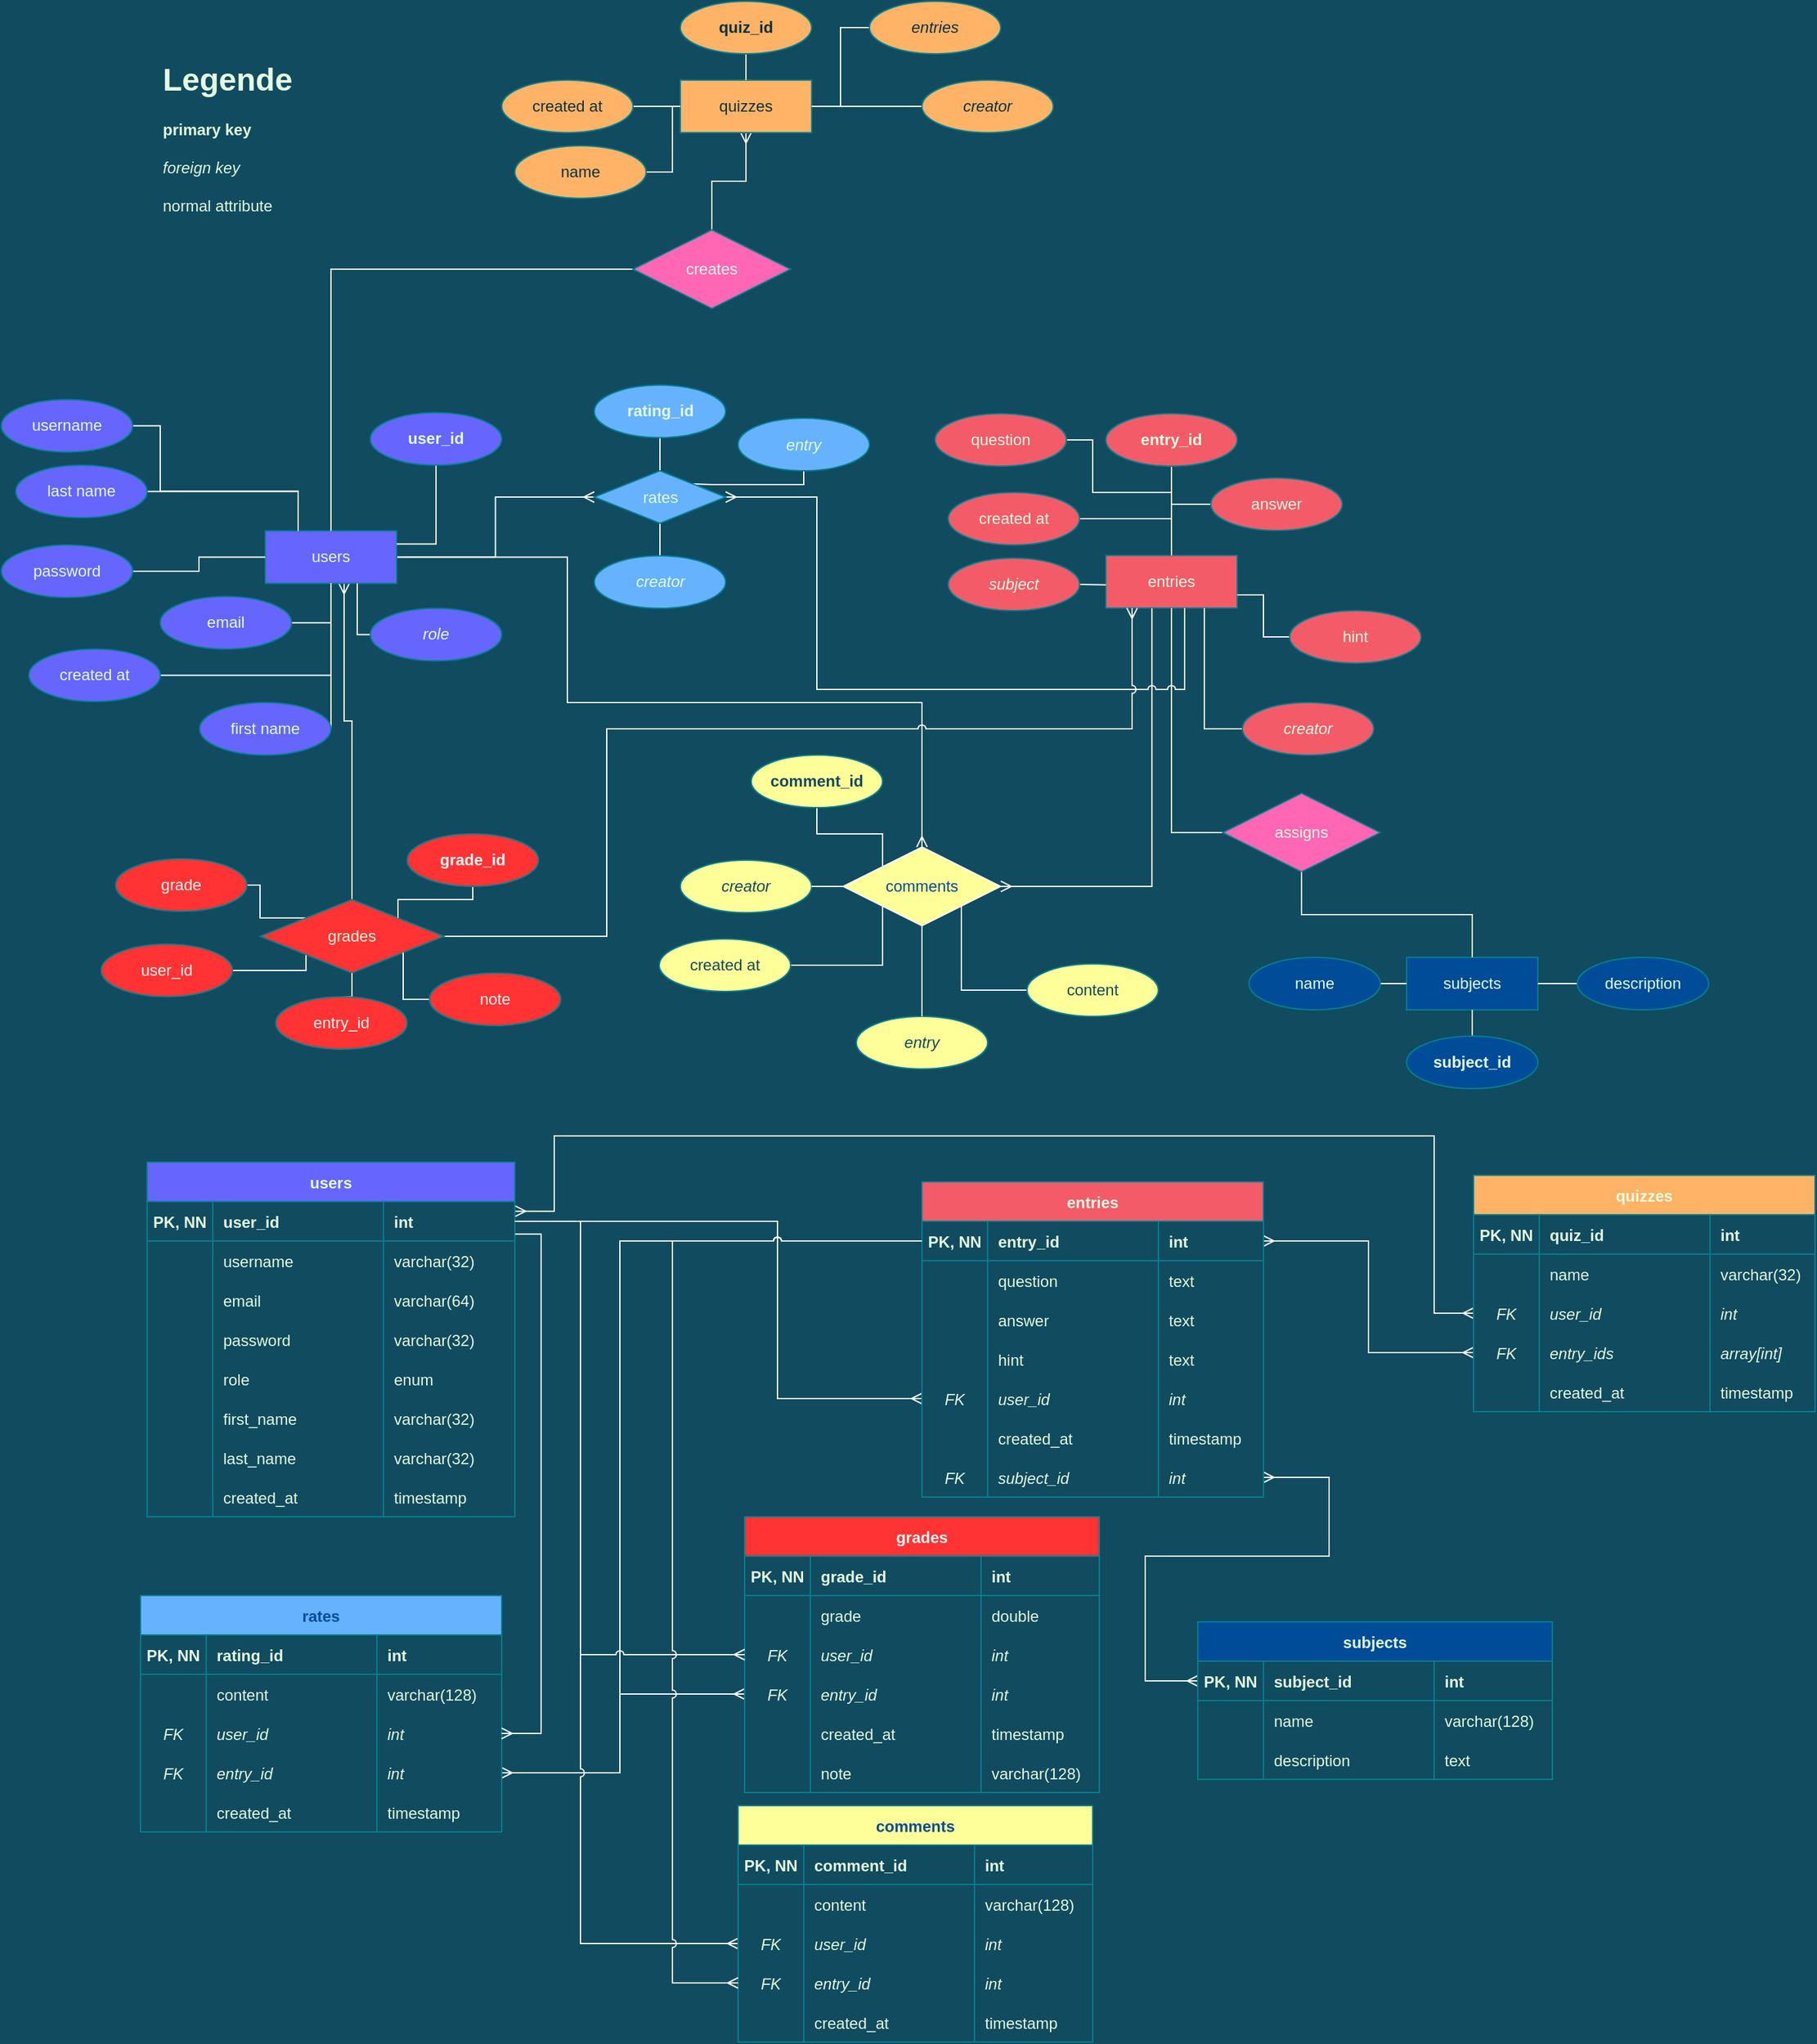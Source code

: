 <mxfile version="13.7.9" type="device"><diagram id="y75011o_PaEc0zNCAugx" name="Page-1"><mxGraphModel dx="4382" dy="3249" grid="1" gridSize="10" guides="1" tooltips="1" connect="1" arrows="1" fold="1" page="1" pageScale="1" pageWidth="827" pageHeight="1169" background="#114B5F" math="0" shadow="0"><root><mxCell id="0"/><mxCell id="1" parent="0"/><mxCell id="yh4dsA2wMwpO_y2-pzuS-2" style="edgeStyle=orthogonalEdgeStyle;rounded=0;orthogonalLoop=1;jettySize=auto;html=1;exitX=1;exitY=0.5;exitDx=0;exitDy=0;entryX=0;entryY=0.5;entryDx=0;entryDy=0;strokeColor=#FAFAFA;endArrow=ERmany;endFill=0;" edge="1" parent="1" source="7H-7OLcNN1ODsYyXkUV8-80" target="7H-7OLcNN1ODsYyXkUV8-200"><mxGeometry relative="1" as="geometry"><Array as="points"><mxPoint x="60" y="345"/><mxPoint x="60" y="480"/></Array></mxGeometry></mxCell><mxCell id="6Yml-gPYF5osgToTpAVM-162" style="edgeStyle=orthogonalEdgeStyle;rounded=0;sketch=0;jumpStyle=arc;orthogonalLoop=1;jettySize=auto;html=1;exitX=0;exitY=0.5;exitDx=0;exitDy=0;entryX=1;entryY=0.5;entryDx=0;entryDy=0;startArrow=none;startFill=0;endArrow=ERmany;endFill=0;fillColor=#F45B69;fontColor=#004C99;strokeColor=#FFFFFF;" parent="1" source="7H-7OLcNN1ODsYyXkUV8-111" target="6Yml-gPYF5osgToTpAVM-148" edge="1"><mxGeometry relative="1" as="geometry"><Array as="points"><mxPoint x="-60" y="360"/><mxPoint x="-60" y="765"/></Array></mxGeometry></mxCell><mxCell id="6Yml-gPYF5osgToTpAVM-233" style="edgeStyle=orthogonalEdgeStyle;rounded=0;sketch=0;jumpStyle=arc;orthogonalLoop=1;jettySize=auto;html=1;exitX=0;exitY=0.5;exitDx=0;exitDy=0;entryX=0;entryY=0.5;entryDx=0;entryDy=0;startArrow=none;startFill=0;endArrow=ERmany;endFill=0;strokeColor=#FFFFFF;fillColor=#F45B69;fontColor=#FAFAFA;" parent="1" source="7H-7OLcNN1ODsYyXkUV8-111" target="6Yml-gPYF5osgToTpAVM-220" edge="1"><mxGeometry relative="1" as="geometry"><Array as="points"><mxPoint x="-60" y="360"/><mxPoint x="-60" y="705"/></Array></mxGeometry></mxCell><mxCell id="6Yml-gPYF5osgToTpAVM-126" style="edgeStyle=orthogonalEdgeStyle;rounded=0;sketch=0;jumpStyle=arc;orthogonalLoop=1;jettySize=auto;html=1;exitX=1;exitY=0.5;exitDx=0;exitDy=0;entryX=0;entryY=0.5;entryDx=0;entryDy=0;startArrow=none;startFill=0;endArrow=ERmany;endFill=0;strokeColor=#FAFAFA;fillColor=#F45B69;fontColor=#004C99;" parent="1" source="7H-7OLcNN1ODsYyXkUV8-80" target="6Yml-gPYF5osgToTpAVM-113" edge="1"><mxGeometry relative="1" as="geometry"><Array as="points"><mxPoint x="-90" y="345"/><mxPoint x="-90" y="895"/></Array></mxGeometry></mxCell><mxCell id="6Yml-gPYF5osgToTpAVM-129" style="edgeStyle=orthogonalEdgeStyle;rounded=0;sketch=0;jumpStyle=arc;orthogonalLoop=1;jettySize=auto;html=1;exitX=1;exitY=0.5;exitDx=0;exitDy=0;entryX=0.5;entryY=0;entryDx=0;entryDy=0;startArrow=none;startFill=0;endArrow=ERmany;endFill=0;strokeColor=#FAFAFA;fillColor=#F45B69;fontColor=#004C99;" parent="1" source="7H-7OLcNN1ODsYyXkUV8-2" target="6Yml-gPYF5osgToTpAVM-125" edge="1"><mxGeometry relative="1" as="geometry"><Array as="points"><mxPoint x="-100" y="-161"/><mxPoint x="-100" y="-50"/><mxPoint x="170" y="-50"/></Array></mxGeometry></mxCell><mxCell id="6Yml-gPYF5osgToTpAVM-135" style="edgeStyle=orthogonalEdgeStyle;rounded=0;sketch=0;jumpStyle=arc;orthogonalLoop=1;jettySize=auto;html=1;exitX=1;exitY=0.5;exitDx=0;exitDy=0;entryX=0;entryY=0.5;entryDx=0;entryDy=0;startArrow=none;startFill=0;endArrow=ERmany;endFill=0;strokeColor=#FAFAFA;fillColor=#F45B69;fontColor=#004C99;" parent="1" source="7H-7OLcNN1ODsYyXkUV8-2" target="6Yml-gPYF5osgToTpAVM-6" edge="1"><mxGeometry relative="1" as="geometry"/></mxCell><mxCell id="6Yml-gPYF5osgToTpAVM-201" style="edgeStyle=orthogonalEdgeStyle;rounded=0;sketch=0;jumpStyle=arc;orthogonalLoop=1;jettySize=auto;html=1;entryX=0.5;entryY=0;entryDx=0;entryDy=0;startArrow=ERmany;startFill=0;endArrow=none;endFill=0;strokeColor=#FFFFFF;fillColor=#F45B69;fontColor=#FAFAFA;" parent="1" source="7H-7OLcNN1ODsYyXkUV8-2" target="6Yml-gPYF5osgToTpAVM-190" edge="1"><mxGeometry relative="1" as="geometry"><mxPoint x="-270" y="-140" as="sourcePoint"/><Array as="points"><mxPoint x="-270" y="-36"/><mxPoint x="-264" y="-36"/></Array></mxGeometry></mxCell><mxCell id="7H-7OLcNN1ODsYyXkUV8-2" value="users" style="whiteSpace=wrap;html=1;align=center;fontStyle=0;strokeColor=#028090;fontColor=#E4FDE1;fillColor=#6666FF;" parent="1" vertex="1"><mxGeometry x="-330" y="-180.75" width="100" height="40" as="geometry"/></mxCell><mxCell id="6Yml-gPYF5osgToTpAVM-185" style="edgeStyle=orthogonalEdgeStyle;rounded=0;sketch=0;jumpStyle=arc;orthogonalLoop=1;jettySize=auto;html=1;exitX=1;exitY=0.5;exitDx=0;exitDy=0;entryX=0.5;entryY=1;entryDx=0;entryDy=0;startArrow=none;startFill=0;endArrow=none;endFill=0;strokeColor=#FFFFFF;fillColor=#F45B69;fontColor=#004C99;" parent="1" source="7H-7OLcNN1ODsYyXkUV8-3" target="7H-7OLcNN1ODsYyXkUV8-2" edge="1"><mxGeometry relative="1" as="geometry"><Array as="points"><mxPoint x="-280" y="-60"/><mxPoint x="-280" y="-60"/></Array></mxGeometry></mxCell><mxCell id="7H-7OLcNN1ODsYyXkUV8-3" value="first name" style="ellipse;whiteSpace=wrap;html=1;align=center;fontStyle=0;strokeColor=#028090;fontColor=#E4FDE1;fillColor=#6666FF;" parent="1" vertex="1"><mxGeometry x="-380" y="-50" width="100" height="40" as="geometry"/></mxCell><mxCell id="7H-7OLcNN1ODsYyXkUV8-8" style="edgeStyle=orthogonalEdgeStyle;rounded=0;orthogonalLoop=1;jettySize=auto;html=1;exitX=1;exitY=0.5;exitDx=0;exitDy=0;endArrow=none;endFill=0;fontStyle=0;entryX=0.25;entryY=0;entryDx=0;entryDy=0;labelBackgroundColor=#114B5F;fontColor=#E4FDE1;strokeColor=#FAFAFA;" parent="1" source="7H-7OLcNN1ODsYyXkUV8-4" target="7H-7OLcNN1ODsYyXkUV8-2" edge="1"><mxGeometry relative="1" as="geometry"><Array as="points"><mxPoint x="-305" y="-211"/></Array></mxGeometry></mxCell><mxCell id="7H-7OLcNN1ODsYyXkUV8-4" value="last&amp;nbsp;name" style="ellipse;whiteSpace=wrap;html=1;align=center;fontStyle=0;strokeColor=#028090;fontColor=#E4FDE1;fillColor=#6666FF;" parent="1" vertex="1"><mxGeometry x="-520" y="-230.75" width="100" height="40" as="geometry"/></mxCell><mxCell id="7H-7OLcNN1ODsYyXkUV8-9" style="edgeStyle=orthogonalEdgeStyle;rounded=0;orthogonalLoop=1;jettySize=auto;html=1;exitX=1;exitY=0.5;exitDx=0;exitDy=0;endArrow=none;endFill=0;fontStyle=0;entryX=0.25;entryY=0;entryDx=0;entryDy=0;labelBackgroundColor=#114B5F;fontColor=#E4FDE1;strokeColor=#FAFAFA;" parent="1" source="7H-7OLcNN1ODsYyXkUV8-5" target="7H-7OLcNN1ODsYyXkUV8-2" edge="1"><mxGeometry relative="1" as="geometry"><mxPoint x="-330" y="-170.75" as="targetPoint"/><Array as="points"><mxPoint x="-410" y="-261"/><mxPoint x="-410" y="-211"/><mxPoint x="-305" y="-211"/></Array></mxGeometry></mxCell><mxCell id="7H-7OLcNN1ODsYyXkUV8-5" value="username" style="ellipse;whiteSpace=wrap;html=1;align=center;fontStyle=0;strokeColor=#028090;fontColor=#E4FDE1;fillColor=#6666FF;" parent="1" vertex="1"><mxGeometry x="-531" y="-280.75" width="100" height="40" as="geometry"/></mxCell><mxCell id="7H-7OLcNN1ODsYyXkUV8-10" style="edgeStyle=orthogonalEdgeStyle;rounded=0;orthogonalLoop=1;jettySize=auto;html=1;exitX=1;exitY=0.5;exitDx=0;exitDy=0;entryX=0.5;entryY=1;entryDx=0;entryDy=0;endArrow=none;endFill=0;fontStyle=0;labelBackgroundColor=#114B5F;fontColor=#E4FDE1;strokeColor=#FAFAFA;" parent="1" source="7H-7OLcNN1ODsYyXkUV8-6" target="7H-7OLcNN1ODsYyXkUV8-2" edge="1"><mxGeometry relative="1" as="geometry"><Array as="points"><mxPoint x="-280" y="-111"/></Array></mxGeometry></mxCell><mxCell id="7H-7OLcNN1ODsYyXkUV8-6" value="email" style="ellipse;whiteSpace=wrap;html=1;align=center;fontStyle=0;fontColor=#E4FDE1;fillColor=#6666FF;strokeColor=#028090;" parent="1" vertex="1"><mxGeometry x="-410" y="-130.75" width="100" height="40" as="geometry"/></mxCell><mxCell id="7H-7OLcNN1ODsYyXkUV8-12" style="edgeStyle=orthogonalEdgeStyle;rounded=0;orthogonalLoop=1;jettySize=auto;html=1;exitX=0.5;exitY=1;exitDx=0;exitDy=0;entryX=1;entryY=0.25;entryDx=0;entryDy=0;endArrow=none;endFill=0;fontStyle=0;labelBackgroundColor=#114B5F;fontColor=#E4FDE1;strokeColor=#FAFAFA;" parent="1" source="7H-7OLcNN1ODsYyXkUV8-11" target="7H-7OLcNN1ODsYyXkUV8-2" edge="1"><mxGeometry relative="1" as="geometry"/></mxCell><mxCell id="7H-7OLcNN1ODsYyXkUV8-11" value="user_id" style="ellipse;whiteSpace=wrap;html=1;align=center;fontStyle=1;strokeColor=#028090;fontColor=#E4FDE1;fillColor=#6666FF;" parent="1" vertex="1"><mxGeometry x="-250" y="-270.75" width="100" height="40" as="geometry"/></mxCell><mxCell id="7H-7OLcNN1ODsYyXkUV8-13" value="entries" style="whiteSpace=wrap;html=1;align=center;fontStyle=0;fillColor=#F45B69;strokeColor=#028090;fontColor=#E4FDE1;" parent="1" vertex="1"><mxGeometry x="310" y="-162" width="100" height="40" as="geometry"/></mxCell><mxCell id="7H-7OLcNN1ODsYyXkUV8-19" style="edgeStyle=orthogonalEdgeStyle;rounded=0;orthogonalLoop=1;jettySize=auto;html=1;exitX=0.5;exitY=1;exitDx=0;exitDy=0;entryX=0.5;entryY=0;entryDx=0;entryDy=0;endArrow=none;endFill=0;fontStyle=0;labelBackgroundColor=#114B5F;fontColor=#E4FDE1;strokeColor=#FAFAFA;" parent="1" source="7H-7OLcNN1ODsYyXkUV8-14" target="7H-7OLcNN1ODsYyXkUV8-13" edge="1"><mxGeometry relative="1" as="geometry"/></mxCell><mxCell id="7H-7OLcNN1ODsYyXkUV8-14" value="entry_id" style="ellipse;whiteSpace=wrap;html=1;align=center;fontStyle=1;fillColor=#F45B69;strokeColor=#028090;fontColor=#E4FDE1;" parent="1" vertex="1"><mxGeometry x="310" y="-270" width="100" height="40" as="geometry"/></mxCell><mxCell id="7H-7OLcNN1ODsYyXkUV8-26" style="edgeStyle=orthogonalEdgeStyle;rounded=0;orthogonalLoop=1;jettySize=auto;html=1;endArrow=none;endFill=0;fontStyle=0;labelBackgroundColor=#114B5F;fontColor=#E4FDE1;strokeColor=#FAFAFA;exitX=1;exitY=0.5;exitDx=0;exitDy=0;" parent="1" source="7H-7OLcNN1ODsYyXkUV8-20" target="7H-7OLcNN1ODsYyXkUV8-13" edge="1"><mxGeometry relative="1" as="geometry"><Array as="points"><mxPoint x="300" y="-250"/><mxPoint x="300" y="-210"/><mxPoint x="360" y="-210"/></Array></mxGeometry></mxCell><mxCell id="7H-7OLcNN1ODsYyXkUV8-20" value="question" style="ellipse;whiteSpace=wrap;html=1;align=center;fontStyle=0;fillColor=#F45B69;strokeColor=#028090;fontColor=#E4FDE1;" parent="1" vertex="1"><mxGeometry x="180" y="-270" width="100" height="40" as="geometry"/></mxCell><mxCell id="7H-7OLcNN1ODsYyXkUV8-27" style="edgeStyle=orthogonalEdgeStyle;rounded=0;orthogonalLoop=1;jettySize=auto;html=1;exitX=0;exitY=0.5;exitDx=0;exitDy=0;endArrow=none;endFill=0;fontStyle=0;labelBackgroundColor=#114B5F;fontColor=#E4FDE1;strokeColor=#FAFAFA;" parent="1" source="7H-7OLcNN1ODsYyXkUV8-21" target="7H-7OLcNN1ODsYyXkUV8-13" edge="1"><mxGeometry relative="1" as="geometry"/></mxCell><mxCell id="7H-7OLcNN1ODsYyXkUV8-21" value="answer" style="ellipse;whiteSpace=wrap;html=1;align=center;fontStyle=0;fillColor=#F45B69;strokeColor=#028090;fontColor=#E4FDE1;" parent="1" vertex="1"><mxGeometry x="390" y="-221" width="100" height="40" as="geometry"/></mxCell><mxCell id="7H-7OLcNN1ODsYyXkUV8-28" style="edgeStyle=orthogonalEdgeStyle;rounded=0;orthogonalLoop=1;jettySize=auto;html=1;exitX=0;exitY=0.5;exitDx=0;exitDy=0;endArrow=none;endFill=0;fontStyle=0;labelBackgroundColor=#114B5F;fontColor=#E4FDE1;strokeColor=#FAFAFA;entryX=1;entryY=0.75;entryDx=0;entryDy=0;" parent="1" source="7H-7OLcNN1ODsYyXkUV8-22" target="7H-7OLcNN1ODsYyXkUV8-13" edge="1"><mxGeometry relative="1" as="geometry"/></mxCell><mxCell id="7H-7OLcNN1ODsYyXkUV8-22" value="hint" style="ellipse;whiteSpace=wrap;html=1;align=center;fontStyle=0;fillColor=#F45B69;strokeColor=#028090;fontColor=#E4FDE1;" parent="1" vertex="1"><mxGeometry x="450" y="-120" width="100" height="40" as="geometry"/></mxCell><mxCell id="7H-7OLcNN1ODsYyXkUV8-25" style="edgeStyle=elbowEdgeStyle;rounded=0;orthogonalLoop=1;jettySize=auto;html=1;exitX=0;exitY=0.5;exitDx=0;exitDy=0;endArrow=none;endFill=0;fontStyle=0;labelBackgroundColor=#114B5F;fontColor=#E4FDE1;strokeColor=#FAFAFA;" parent="1" source="7H-7OLcNN1ODsYyXkUV8-24" edge="1"><mxGeometry relative="1" as="geometry"><mxPoint x="-260" y="-140.75" as="targetPoint"/><Array as="points"><mxPoint x="-260" y="-130.75"/></Array></mxGeometry></mxCell><mxCell id="7H-7OLcNN1ODsYyXkUV8-24" value="role" style="ellipse;whiteSpace=wrap;html=1;align=center;fontStyle=2;strokeColor=#028090;fontColor=#E4FDE1;fillColor=#6666FF;" parent="1" vertex="1"><mxGeometry x="-250" y="-121.75" width="100" height="40" as="geometry"/></mxCell><mxCell id="6Yml-gPYF5osgToTpAVM-38" style="edgeStyle=orthogonalEdgeStyle;rounded=0;orthogonalLoop=1;jettySize=auto;html=1;exitX=0;exitY=0.5;exitDx=0;exitDy=0;entryX=0.75;entryY=1;entryDx=0;entryDy=0;endArrow=none;endFill=0;labelBackgroundColor=#114B5F;fontColor=#E4FDE1;strokeColor=#FAFAFA;" parent="1" source="7H-7OLcNN1ODsYyXkUV8-34" target="7H-7OLcNN1ODsYyXkUV8-13" edge="1"><mxGeometry relative="1" as="geometry"/></mxCell><mxCell id="7H-7OLcNN1ODsYyXkUV8-34" value="creator" style="ellipse;whiteSpace=wrap;html=1;align=center;fontStyle=2;fillColor=#F45B69;strokeColor=#028090;fontColor=#E4FDE1;" parent="1" vertex="1"><mxGeometry x="414" y="-50" width="100" height="40" as="geometry"/></mxCell><mxCell id="7H-7OLcNN1ODsYyXkUV8-38" value="&lt;h1&gt;Legende&lt;/h1&gt;&lt;div&gt;&lt;b&gt;primary key&lt;/b&gt;&lt;/div&gt;&lt;div&gt;&lt;b&gt;&lt;br&gt;&lt;/b&gt;&lt;/div&gt;&lt;div&gt;&lt;i&gt;foreign key&lt;/i&gt;&lt;/div&gt;&lt;div&gt;&lt;i&gt;&lt;br&gt;&lt;/i&gt;&lt;/div&gt;&lt;div&gt;normal attribute&lt;/div&gt;" style="text;html=1;strokeColor=none;fillColor=none;spacing=5;spacingTop=-20;whiteSpace=wrap;overflow=hidden;rounded=0;fontStyle=0;fontColor=#E4FDE1;" parent="1" vertex="1"><mxGeometry x="-413" y="-544" width="130" height="120" as="geometry"/></mxCell><mxCell id="7H-7OLcNN1ODsYyXkUV8-41" style="edgeStyle=orthogonalEdgeStyle;rounded=0;orthogonalLoop=1;jettySize=auto;html=1;exitX=1;exitY=0.5;exitDx=0;exitDy=0;endArrow=none;endFill=0;fontStyle=0;labelBackgroundColor=#114B5F;fontColor=#E4FDE1;strokeColor=#FAFAFA;" parent="1" source="7H-7OLcNN1ODsYyXkUV8-40" target="7H-7OLcNN1ODsYyXkUV8-2" edge="1"><mxGeometry relative="1" as="geometry"><Array as="points"><mxPoint x="-280" y="-71"/></Array></mxGeometry></mxCell><mxCell id="7H-7OLcNN1ODsYyXkUV8-40" value="created at" style="ellipse;whiteSpace=wrap;html=1;align=center;fontStyle=0;strokeColor=#028090;fontColor=#E4FDE1;fillColor=#6666FF;" parent="1" vertex="1"><mxGeometry x="-510" y="-90.75" width="100" height="40" as="geometry"/></mxCell><mxCell id="7H-7OLcNN1ODsYyXkUV8-43" style="edgeStyle=orthogonalEdgeStyle;rounded=0;orthogonalLoop=1;jettySize=auto;html=1;exitX=1;exitY=0.5;exitDx=0;exitDy=0;endArrow=none;endFill=0;fontStyle=0;labelBackgroundColor=#114B5F;fontColor=#E4FDE1;strokeColor=#FAFAFA;" parent="1" source="7H-7OLcNN1ODsYyXkUV8-42" target="7H-7OLcNN1ODsYyXkUV8-13" edge="1"><mxGeometry relative="1" as="geometry"/></mxCell><mxCell id="7H-7OLcNN1ODsYyXkUV8-42" value="created at" style="ellipse;whiteSpace=wrap;html=1;align=center;fontStyle=0;fillColor=#F45B69;strokeColor=#028090;fontColor=#E4FDE1;" parent="1" vertex="1"><mxGeometry x="190" y="-210" width="100" height="40" as="geometry"/></mxCell><mxCell id="7H-7OLcNN1ODsYyXkUV8-47" style="edgeStyle=orthogonalEdgeStyle;rounded=0;orthogonalLoop=1;jettySize=auto;html=1;exitX=1;exitY=0.5;exitDx=0;exitDy=0;endArrow=none;endFill=0;fontStyle=0;labelBackgroundColor=#114B5F;fontColor=#E4FDE1;strokeColor=#FAFAFA;" parent="1" edge="1"><mxGeometry relative="1" as="geometry"><mxPoint x="-180" y="169" as="targetPoint"/></mxGeometry></mxCell><mxCell id="7H-7OLcNN1ODsYyXkUV8-48" value="subjects" style="whiteSpace=wrap;html=1;align=center;fontStyle=0;strokeColor=#028090;fontColor=#E4FDE1;fillColor=#004C99;" parent="1" vertex="1"><mxGeometry x="539" y="144" width="100" height="40" as="geometry"/></mxCell><mxCell id="7H-7OLcNN1ODsYyXkUV8-50" style="edgeStyle=orthogonalEdgeStyle;rounded=0;orthogonalLoop=1;jettySize=auto;html=1;exitX=1;exitY=0.5;exitDx=0;exitDy=0;endArrow=none;endFill=0;entryX=0.001;entryY=0.561;entryDx=0;entryDy=0;fontStyle=0;entryPerimeter=0;labelBackgroundColor=#114B5F;fontColor=#E4FDE1;strokeColor=#FAFAFA;" parent="1" source="7H-7OLcNN1ODsYyXkUV8-49" target="7H-7OLcNN1ODsYyXkUV8-13" edge="1"><mxGeometry relative="1" as="geometry"><Array as="points"><mxPoint x="310" y="-140"/></Array></mxGeometry></mxCell><mxCell id="7H-7OLcNN1ODsYyXkUV8-49" value="subject" style="ellipse;whiteSpace=wrap;html=1;align=center;fontStyle=2;fillColor=#F45B69;strokeColor=#028090;fontColor=#E4FDE1;" parent="1" vertex="1"><mxGeometry x="190" y="-160" width="100" height="40" as="geometry"/></mxCell><mxCell id="7H-7OLcNN1ODsYyXkUV8-58" style="edgeStyle=orthogonalEdgeStyle;rounded=0;orthogonalLoop=1;jettySize=auto;html=1;exitX=1;exitY=0.5;exitDx=0;exitDy=0;endArrow=none;endFill=0;entryX=0;entryY=0.5;entryDx=0;entryDy=0;fontStyle=0;labelBackgroundColor=#114B5F;fontColor=#E4FDE1;strokeColor=#FAFAFA;" parent="1" source="7H-7OLcNN1ODsYyXkUV8-51" target="7H-7OLcNN1ODsYyXkUV8-48" edge="1"><mxGeometry relative="1" as="geometry"/></mxCell><mxCell id="7H-7OLcNN1ODsYyXkUV8-51" value="name" style="ellipse;whiteSpace=wrap;html=1;align=center;fontStyle=0;strokeColor=#028090;fontColor=#E4FDE1;fillColor=#004C99;" parent="1" vertex="1"><mxGeometry x="419" y="144" width="100" height="40" as="geometry"/></mxCell><mxCell id="7H-7OLcNN1ODsYyXkUV8-59" style="edgeStyle=orthogonalEdgeStyle;rounded=0;orthogonalLoop=1;jettySize=auto;html=1;exitX=0.5;exitY=0;exitDx=0;exitDy=0;endArrow=none;endFill=0;fontStyle=0;labelBackgroundColor=#114B5F;fontColor=#E4FDE1;strokeColor=#FAFAFA;" parent="1" source="7H-7OLcNN1ODsYyXkUV8-52" target="7H-7OLcNN1ODsYyXkUV8-48" edge="1"><mxGeometry relative="1" as="geometry"/></mxCell><mxCell id="7H-7OLcNN1ODsYyXkUV8-52" value="subject_id" style="ellipse;whiteSpace=wrap;html=1;align=center;fontStyle=1;strokeColor=#028090;fontColor=#E4FDE1;fillColor=#004C99;" parent="1" vertex="1"><mxGeometry x="539" y="204" width="100" height="40" as="geometry"/></mxCell><mxCell id="6Yml-gPYF5osgToTpAVM-184" style="edgeStyle=orthogonalEdgeStyle;rounded=0;sketch=0;jumpStyle=arc;orthogonalLoop=1;jettySize=auto;html=1;exitX=1;exitY=0.5;exitDx=0;exitDy=0;startArrow=none;startFill=0;endArrow=none;endFill=0;strokeColor=#FFFFFF;fillColor=#F45B69;fontColor=#004C99;" parent="1" source="7H-7OLcNN1ODsYyXkUV8-55" target="7H-7OLcNN1ODsYyXkUV8-2" edge="1"><mxGeometry relative="1" as="geometry"/></mxCell><mxCell id="7H-7OLcNN1ODsYyXkUV8-55" value="password" style="ellipse;whiteSpace=wrap;html=1;align=center;fontStyle=0;strokeColor=#028090;fontColor=#E4FDE1;fillColor=#6666FF;" parent="1" vertex="1"><mxGeometry x="-531" y="-170" width="100" height="40" as="geometry"/></mxCell><mxCell id="7H-7OLcNN1ODsYyXkUV8-60" style="edgeStyle=orthogonalEdgeStyle;rounded=0;orthogonalLoop=1;jettySize=auto;html=1;exitX=0;exitY=0.5;exitDx=0;exitDy=0;entryX=1;entryY=0.5;entryDx=0;entryDy=0;endArrow=none;endFill=0;fontStyle=0;labelBackgroundColor=#114B5F;fontColor=#E4FDE1;strokeColor=#FAFAFA;" parent="1" source="7H-7OLcNN1ODsYyXkUV8-57" target="7H-7OLcNN1ODsYyXkUV8-48" edge="1"><mxGeometry relative="1" as="geometry"/></mxCell><mxCell id="7H-7OLcNN1ODsYyXkUV8-57" value="description" style="ellipse;whiteSpace=wrap;html=1;align=center;fontStyle=0;strokeColor=#028090;fontColor=#E4FDE1;fillColor=#004C99;" parent="1" vertex="1"><mxGeometry x="669" y="144" width="100" height="40" as="geometry"/></mxCell><mxCell id="7H-7OLcNN1ODsYyXkUV8-62" value="" style="fontSize=12;html=1;endArrow=none;startArrow=none;entryX=0.5;entryY=1;entryDx=0;entryDy=0;exitX=0;exitY=0.5;exitDx=0;exitDy=0;endFill=0;startFill=0;rounded=0;fontStyle=0;edgeStyle=orthogonalEdgeStyle;labelBackgroundColor=#114B5F;fontColor=#E4FDE1;strokeColor=#FAFAFA;" parent="1" source="7H-7OLcNN1ODsYyXkUV8-61" target="7H-7OLcNN1ODsYyXkUV8-13" edge="1"><mxGeometry width="100" height="100" relative="1" as="geometry"><mxPoint x="140" y="120" as="sourcePoint"/><mxPoint x="240" y="20" as="targetPoint"/><Array as="points"><mxPoint x="360" y="49"/></Array></mxGeometry></mxCell><mxCell id="7H-7OLcNN1ODsYyXkUV8-61" value="assigns" style="shape=rhombus;perimeter=rhombusPerimeter;whiteSpace=wrap;html=1;align=center;fontStyle=0;strokeColor=#028090;fontColor=#E4FDE1;fillColor=#FF66B3;" parent="1" vertex="1"><mxGeometry x="399" y="19" width="120" height="60" as="geometry"/></mxCell><mxCell id="7H-7OLcNN1ODsYyXkUV8-63" value="" style="fontSize=12;html=1;endArrow=none;startArrow=none;entryX=0.5;entryY=1;entryDx=0;entryDy=0;exitX=0.5;exitY=0;exitDx=0;exitDy=0;endFill=0;startFill=0;edgeStyle=orthogonalEdgeStyle;rounded=0;fontStyle=0;labelBackgroundColor=#114B5F;fontColor=#E4FDE1;strokeColor=#FAFAFA;" parent="1" source="7H-7OLcNN1ODsYyXkUV8-48" target="7H-7OLcNN1ODsYyXkUV8-61" edge="1"><mxGeometry width="100" height="100" relative="1" as="geometry"><mxPoint x="334" y="120" as="sourcePoint"/><mxPoint x="320" y="-71" as="targetPoint"/></mxGeometry></mxCell><mxCell id="6Yml-gPYF5osgToTpAVM-40" style="edgeStyle=orthogonalEdgeStyle;rounded=0;orthogonalLoop=1;jettySize=auto;html=1;exitX=0.5;exitY=0;exitDx=0;exitDy=0;endArrow=ERmany;endFill=0;labelBackgroundColor=#114B5F;strokeColor=#FAFAFA;fontColor=#0B3240;" parent="1" source="7H-7OLcNN1ODsYyXkUV8-29" target="6Yml-gPYF5osgToTpAVM-1" edge="1"><mxGeometry relative="1" as="geometry"/></mxCell><mxCell id="6Yml-gPYF5osgToTpAVM-187" style="edgeStyle=orthogonalEdgeStyle;rounded=0;sketch=0;jumpStyle=arc;orthogonalLoop=1;jettySize=auto;html=1;exitX=0;exitY=0.5;exitDx=0;exitDy=0;entryX=0.5;entryY=0;entryDx=0;entryDy=0;startArrow=none;startFill=0;endArrow=none;endFill=0;strokeColor=#FFFFFF;fillColor=#F45B69;fontColor=#004C99;" parent="1" source="7H-7OLcNN1ODsYyXkUV8-29" target="7H-7OLcNN1ODsYyXkUV8-2" edge="1"><mxGeometry relative="1" as="geometry"/></mxCell><mxCell id="7H-7OLcNN1ODsYyXkUV8-29" value="creates" style="shape=rhombus;perimeter=rhombusPerimeter;whiteSpace=wrap;html=1;align=center;fontStyle=0;strokeColor=#028090;fontColor=#E4FDE1;fillColor=#FF66B3;" parent="1" vertex="1"><mxGeometry x="-50" y="-410" width="120" height="60" as="geometry"/></mxCell><mxCell id="6Yml-gPYF5osgToTpAVM-1" value="quizzes" style="whiteSpace=wrap;html=1;align=center;strokeColor=#028090;fillColor=#FFB366;fontColor=#0B3240;" parent="1" vertex="1"><mxGeometry x="-14" y="-524" width="100" height="40" as="geometry"/></mxCell><mxCell id="6Yml-gPYF5osgToTpAVM-10" style="edgeStyle=orthogonalEdgeStyle;rounded=0;orthogonalLoop=1;jettySize=auto;html=1;exitX=0.5;exitY=1;exitDx=0;exitDy=0;endArrow=none;endFill=0;labelBackgroundColor=#114B5F;strokeColor=#FAFAFA;fontColor=#0B3240;" parent="1" source="6Yml-gPYF5osgToTpAVM-2" target="6Yml-gPYF5osgToTpAVM-1" edge="1"><mxGeometry relative="1" as="geometry"/></mxCell><mxCell id="6Yml-gPYF5osgToTpAVM-2" value="quiz_id" style="ellipse;whiteSpace=wrap;html=1;align=center;fontStyle=1;strokeColor=#028090;fillColor=#FFB366;fontColor=#0B3240;" parent="1" vertex="1"><mxGeometry x="-14" y="-584" width="100" height="40" as="geometry"/></mxCell><mxCell id="6Yml-gPYF5osgToTpAVM-9" style="edgeStyle=orthogonalEdgeStyle;rounded=0;orthogonalLoop=1;jettySize=auto;html=1;exitX=1;exitY=0.5;exitDx=0;exitDy=0;endArrow=none;endFill=0;labelBackgroundColor=#114B5F;strokeColor=#FAFAFA;fontColor=#0B3240;" parent="1" source="6Yml-gPYF5osgToTpAVM-3" edge="1"><mxGeometry relative="1" as="geometry"><mxPoint x="-14" y="-504" as="targetPoint"/></mxGeometry></mxCell><mxCell id="6Yml-gPYF5osgToTpAVM-3" value="created at" style="ellipse;whiteSpace=wrap;html=1;align=center;fontStyle=0;strokeColor=#028090;fillColor=#FFB366;fontColor=#0B3240;" parent="1" vertex="1"><mxGeometry x="-150" y="-524" width="100" height="40" as="geometry"/></mxCell><mxCell id="6Yml-gPYF5osgToTpAVM-13" style="edgeStyle=orthogonalEdgeStyle;rounded=0;orthogonalLoop=1;jettySize=auto;html=1;exitX=0;exitY=0.5;exitDx=0;exitDy=0;entryX=1;entryY=0.5;entryDx=0;entryDy=0;endArrow=none;endFill=0;labelBackgroundColor=#114B5F;strokeColor=#FAFAFA;fontColor=#0B3240;" parent="1" source="6Yml-gPYF5osgToTpAVM-4" target="6Yml-gPYF5osgToTpAVM-1" edge="1"><mxGeometry relative="1" as="geometry"/></mxCell><mxCell id="6Yml-gPYF5osgToTpAVM-4" value="entries" style="ellipse;whiteSpace=wrap;html=1;align=center;fontStyle=2;strokeColor=#028090;fillColor=#FFB366;fontColor=#0B3240;" parent="1" vertex="1"><mxGeometry x="130" y="-584" width="100" height="40" as="geometry"/></mxCell><mxCell id="6Yml-gPYF5osgToTpAVM-8" style="edgeStyle=orthogonalEdgeStyle;rounded=0;orthogonalLoop=1;jettySize=auto;html=1;endArrow=none;endFill=0;entryX=1;entryY=0.5;entryDx=0;entryDy=0;labelBackgroundColor=#114B5F;strokeColor=#FAFAFA;fontColor=#0B3240;" parent="1" source="6Yml-gPYF5osgToTpAVM-5" target="6Yml-gPYF5osgToTpAVM-1" edge="1"><mxGeometry relative="1" as="geometry"/></mxCell><mxCell id="6Yml-gPYF5osgToTpAVM-5" value="creator" style="ellipse;whiteSpace=wrap;html=1;align=center;fontStyle=2;strokeColor=#028090;fillColor=#FFB366;fontColor=#0B3240;" parent="1" vertex="1"><mxGeometry x="170" y="-524" width="100" height="40" as="geometry"/></mxCell><mxCell id="6Yml-gPYF5osgToTpAVM-18" style="edgeStyle=orthogonalEdgeStyle;rounded=0;orthogonalLoop=1;jettySize=auto;html=1;exitX=0.5;exitY=1;exitDx=0;exitDy=0;endArrow=none;endFill=0;labelBackgroundColor=#114B5F;fontColor=#E4FDE1;strokeColor=#FAFAFA;" parent="1" source="6Yml-gPYF5osgToTpAVM-14" target="6Yml-gPYF5osgToTpAVM-6" edge="1"><mxGeometry relative="1" as="geometry"/></mxCell><mxCell id="6Yml-gPYF5osgToTpAVM-14" value="rating_id" style="ellipse;whiteSpace=wrap;html=1;align=center;fontStyle=1;strokeColor=#028090;fontColor=#E4FDE1;fillColor=#66B2FF;" parent="1" vertex="1"><mxGeometry x="-79.5" y="-291.75" width="100" height="40" as="geometry"/></mxCell><mxCell id="6Yml-gPYF5osgToTpAVM-19" style="edgeStyle=orthogonalEdgeStyle;rounded=0;orthogonalLoop=1;jettySize=auto;html=1;exitX=0.5;exitY=1;exitDx=0;exitDy=0;endArrow=none;endFill=0;labelBackgroundColor=#114B5F;fontColor=#E4FDE1;strokeColor=#FAFAFA;entryX=1;entryY=0;entryDx=0;entryDy=0;" parent="1" source="6Yml-gPYF5osgToTpAVM-15" target="6Yml-gPYF5osgToTpAVM-6" edge="1"><mxGeometry relative="1" as="geometry"><Array as="points"><mxPoint x="80" y="-216"/><mxPoint x="10" y="-216"/></Array></mxGeometry></mxCell><mxCell id="6Yml-gPYF5osgToTpAVM-15" value="entry" style="ellipse;whiteSpace=wrap;html=1;align=center;fontStyle=2;strokeColor=#028090;fontColor=#E4FDE1;fillColor=#66B2FF;" parent="1" vertex="1"><mxGeometry x="30" y="-266.5" width="100" height="40" as="geometry"/></mxCell><mxCell id="6Yml-gPYF5osgToTpAVM-17" style="edgeStyle=orthogonalEdgeStyle;rounded=0;orthogonalLoop=1;jettySize=auto;html=1;exitX=0.5;exitY=0;exitDx=0;exitDy=0;endArrow=none;endFill=0;labelBackgroundColor=#114B5F;fontColor=#E4FDE1;strokeColor=#FAFAFA;" parent="1" source="6Yml-gPYF5osgToTpAVM-16" target="6Yml-gPYF5osgToTpAVM-6" edge="1"><mxGeometry relative="1" as="geometry"/></mxCell><mxCell id="6Yml-gPYF5osgToTpAVM-16" value="creator" style="ellipse;whiteSpace=wrap;html=1;align=center;fontStyle=2;strokeColor=#028090;fontColor=#E4FDE1;fillColor=#66B2FF;" parent="1" vertex="1"><mxGeometry x="-79.5" y="-161.75" width="100" height="40" as="geometry"/></mxCell><mxCell id="6Yml-gPYF5osgToTpAVM-52" style="edgeStyle=orthogonalEdgeStyle;rounded=0;sketch=0;orthogonalLoop=1;jettySize=auto;html=1;exitX=1;exitY=0.5;exitDx=0;exitDy=0;fillColor=#F45B69;endArrow=none;endFill=0;strokeColor=#FAFAFA;fontColor=#0B3240;" parent="1" source="6Yml-gPYF5osgToTpAVM-51" target="6Yml-gPYF5osgToTpAVM-1" edge="1"><mxGeometry relative="1" as="geometry"><Array as="points"><mxPoint x="-20" y="-454"/><mxPoint x="-20" y="-504"/></Array></mxGeometry></mxCell><mxCell id="6Yml-gPYF5osgToTpAVM-51" value="name" style="ellipse;whiteSpace=wrap;html=1;align=center;fontStyle=0;strokeColor=#028090;fillColor=#FFB366;fontColor=#0B3240;" parent="1" vertex="1"><mxGeometry x="-140" y="-474" width="100" height="40" as="geometry"/></mxCell><mxCell id="6Yml-gPYF5osgToTpAVM-77" style="edgeStyle=orthogonalEdgeStyle;rounded=0;sketch=0;orthogonalLoop=1;jettySize=auto;html=1;exitX=0;exitY=0.5;exitDx=0;exitDy=0;entryX=1;entryY=0.5;entryDx=0;entryDy=0;endArrow=ERmany;endFill=0;fillColor=#FAFAFA;fontColor=#E4FDE1;startArrow=ERmany;startFill=0;strokeColor=#FAFAFA;" parent="1" source="7H-7OLcNN1ODsYyXkUV8-231" target="7H-7OLcNN1ODsYyXkUV8-206" edge="1"><mxGeometry relative="1" as="geometry"><Array as="points"><mxPoint x="340" y="695"/><mxPoint x="340" y="600"/><mxPoint x="480" y="600"/><mxPoint x="480" y="540"/></Array></mxGeometry></mxCell><mxCell id="6Yml-gPYF5osgToTpAVM-78" style="edgeStyle=orthogonalEdgeStyle;rounded=0;sketch=0;orthogonalLoop=1;jettySize=auto;html=1;exitX=0;exitY=0.5;exitDx=0;exitDy=0;entryX=1;entryY=0.5;entryDx=0;entryDy=0;startArrow=ERmany;startFill=0;endArrow=ERmany;endFill=0;strokeColor=#FAFAFA;fillColor=#F45B69;fontColor=#E4FDE1;" parent="1" source="6Yml-gPYF5osgToTpAVM-53" target="7H-7OLcNN1ODsYyXkUV8-111" edge="1"><mxGeometry relative="1" as="geometry"/></mxCell><mxCell id="6Yml-gPYF5osgToTpAVM-80" style="edgeStyle=orthogonalEdgeStyle;rounded=0;sketch=0;jumpStyle=arc;orthogonalLoop=1;jettySize=auto;html=1;exitX=1.001;exitY=0.245;exitDx=0;exitDy=0;entryX=0;entryY=0.5;entryDx=0;entryDy=0;startArrow=ERmany;startFill=0;endArrow=ERmany;endFill=0;strokeColor=#FAFAFA;fillColor=#F45B69;fontColor=#E4FDE1;exitPerimeter=0;" parent="1" source="7H-7OLcNN1ODsYyXkUV8-80" target="6Yml-gPYF5osgToTpAVM-57" edge="1"><mxGeometry relative="1" as="geometry"><Array as="points"><mxPoint x="-110" y="337"/><mxPoint x="-110" y="280"/><mxPoint x="560" y="280"/><mxPoint x="560" y="415"/></Array></mxGeometry></mxCell><mxCell id="6Yml-gPYF5osgToTpAVM-86" style="edgeStyle=orthogonalEdgeStyle;rounded=0;orthogonalLoop=1;jettySize=auto;html=1;exitX=0.5;exitY=1;exitDx=0;exitDy=0;entryX=0;entryY=0;entryDx=0;entryDy=0;endArrow=none;endFill=0;labelBackgroundColor=#114B5F;fontColor=#E4FDE1;strokeColor=#FAFAFA;" parent="1" source="6Yml-gPYF5osgToTpAVM-87" target="6Yml-gPYF5osgToTpAVM-125" edge="1"><mxGeometry relative="1" as="geometry"><mxPoint x="144" y="69.5" as="targetPoint"/></mxGeometry></mxCell><mxCell id="6Yml-gPYF5osgToTpAVM-87" value="comment_id" style="ellipse;whiteSpace=wrap;html=1;align=center;fontStyle=1;strokeColor=#028090;fillColor=#FFFF99;fontColor=#114B5F;" parent="1" vertex="1"><mxGeometry x="40" y="-10" width="100" height="40" as="geometry"/></mxCell><mxCell id="6Yml-gPYF5osgToTpAVM-89" value="creator" style="ellipse;whiteSpace=wrap;html=1;align=center;fontStyle=2;strokeColor=#028090;fillColor=#FFFF99;fontColor=#114B5F;" parent="1" vertex="1"><mxGeometry x="-14" y="70" width="100" height="40" as="geometry"/></mxCell><mxCell id="6Yml-gPYF5osgToTpAVM-90" style="edgeStyle=orthogonalEdgeStyle;rounded=0;orthogonalLoop=1;jettySize=auto;html=1;exitX=0;exitY=0.5;exitDx=0;exitDy=0;endArrow=none;endFill=0;labelBackgroundColor=#114B5F;fontColor=#E4FDE1;strokeColor=#FAFAFA;entryX=1;entryY=1;entryDx=0;entryDy=0;" parent="1" source="6Yml-gPYF5osgToTpAVM-91" target="6Yml-gPYF5osgToTpAVM-125" edge="1"><mxGeometry relative="1" as="geometry"><mxPoint x="194" y="69.5" as="targetPoint"/><Array as="points"><mxPoint x="200" y="169"/></Array></mxGeometry></mxCell><mxCell id="6Yml-gPYF5osgToTpAVM-91" value="content" style="ellipse;whiteSpace=wrap;html=1;align=center;fontStyle=0;strokeColor=#028090;fillColor=#FFFF99;fontColor=#114B5F;" parent="1" vertex="1"><mxGeometry x="250" y="149" width="100" height="40" as="geometry"/></mxCell><mxCell id="6Yml-gPYF5osgToTpAVM-92" style="edgeStyle=orthogonalEdgeStyle;rounded=0;orthogonalLoop=1;jettySize=auto;html=1;exitX=1;exitY=0.5;exitDx=0;exitDy=0;endArrow=none;endFill=0;labelBackgroundColor=#114B5F;fontColor=#E4FDE1;strokeColor=#FAFAFA;entryX=0;entryY=1;entryDx=0;entryDy=0;" parent="1" source="6Yml-gPYF5osgToTpAVM-93" target="6Yml-gPYF5osgToTpAVM-125" edge="1"><mxGeometry relative="1" as="geometry"><mxPoint x="144" y="109.5" as="targetPoint"/><Array as="points"><mxPoint x="140" y="150"/></Array></mxGeometry></mxCell><mxCell id="6Yml-gPYF5osgToTpAVM-93" value="created at" style="ellipse;whiteSpace=wrap;html=1;align=center;fontStyle=0;strokeColor=#028090;fillColor=#FFFF99;fontColor=#114B5F;" parent="1" vertex="1"><mxGeometry x="-30" y="130" width="100" height="40" as="geometry"/></mxCell><mxCell id="6Yml-gPYF5osgToTpAVM-121" value="entry" style="ellipse;whiteSpace=wrap;html=1;align=center;fontStyle=2;strokeColor=#028090;fillColor=#FFFF99;fontColor=#114B5F;" parent="1" vertex="1"><mxGeometry x="120" y="189" width="100" height="40" as="geometry"/></mxCell><mxCell id="7H-7OLcNN1ODsYyXkUV8-79" value="users" style="shape=table;startSize=30;container=1;collapsible=1;childLayout=tableLayout;fixedRows=1;rowLines=0;fontStyle=1;align=center;resizeLast=1;rounded=0;sketch=0;strokeColor=#028090;fontColor=#E4FDE1;fillColor=#6666FF;" parent="1" vertex="1"><mxGeometry x="-420" y="300" width="280" height="270" as="geometry"/></mxCell><mxCell id="7H-7OLcNN1ODsYyXkUV8-80" value="" style="shape=partialRectangle;collapsible=0;dropTarget=0;pointerEvents=0;fillColor=none;top=0;left=0;bottom=1;right=0;points=[[0,0.5],[1,0.5]];portConstraint=eastwest;fontStyle=0;strokeColor=#028090;fontColor=#E4FDE1;" parent="7H-7OLcNN1ODsYyXkUV8-79" vertex="1"><mxGeometry y="30" width="280" height="30" as="geometry"/></mxCell><mxCell id="7H-7OLcNN1ODsYyXkUV8-81" value="PK, NN" style="shape=partialRectangle;connectable=0;fillColor=none;top=0;left=0;bottom=0;right=0;fontStyle=1;overflow=hidden;strokeColor=#028090;fontColor=#E4FDE1;" parent="7H-7OLcNN1ODsYyXkUV8-80" vertex="1"><mxGeometry width="50" height="30" as="geometry"/></mxCell><mxCell id="7H-7OLcNN1ODsYyXkUV8-82" value="user_id" style="shape=partialRectangle;connectable=0;fillColor=none;top=0;left=0;bottom=0;right=0;align=left;spacingLeft=6;fontStyle=1;overflow=hidden;strokeColor=#028090;fontColor=#E4FDE1;" parent="7H-7OLcNN1ODsYyXkUV8-80" vertex="1"><mxGeometry x="50" width="130" height="30" as="geometry"/></mxCell><mxCell id="7H-7OLcNN1ODsYyXkUV8-180" value="int" style="shape=partialRectangle;connectable=0;fillColor=none;top=0;left=0;bottom=0;right=0;align=left;spacingLeft=6;fontStyle=1;overflow=hidden;strokeColor=#028090;fontColor=#E4FDE1;" parent="7H-7OLcNN1ODsYyXkUV8-80" vertex="1"><mxGeometry x="180" width="100" height="30" as="geometry"/></mxCell><mxCell id="7H-7OLcNN1ODsYyXkUV8-83" value="" style="shape=partialRectangle;collapsible=0;dropTarget=0;pointerEvents=0;fillColor=none;top=0;left=0;bottom=0;right=0;points=[[0,0.5],[1,0.5]];portConstraint=eastwest;fontStyle=0;strokeColor=#028090;fontColor=#E4FDE1;" parent="7H-7OLcNN1ODsYyXkUV8-79" vertex="1"><mxGeometry y="60" width="280" height="30" as="geometry"/></mxCell><mxCell id="7H-7OLcNN1ODsYyXkUV8-84" value="" style="shape=partialRectangle;connectable=0;fillColor=none;top=0;left=0;bottom=0;right=0;editable=1;overflow=hidden;fontStyle=0;strokeColor=#028090;fontColor=#E4FDE1;" parent="7H-7OLcNN1ODsYyXkUV8-83" vertex="1"><mxGeometry width="50" height="30" as="geometry"/></mxCell><mxCell id="7H-7OLcNN1ODsYyXkUV8-85" value="username" style="shape=partialRectangle;connectable=0;fillColor=none;top=0;left=0;bottom=0;right=0;align=left;spacingLeft=6;overflow=hidden;fontStyle=0;strokeColor=#028090;fontColor=#E4FDE1;" parent="7H-7OLcNN1ODsYyXkUV8-83" vertex="1"><mxGeometry x="50" width="130" height="30" as="geometry"/></mxCell><mxCell id="7H-7OLcNN1ODsYyXkUV8-181" value="varchar(32)" style="shape=partialRectangle;connectable=0;fillColor=none;top=0;left=0;bottom=0;right=0;align=left;spacingLeft=6;overflow=hidden;fontStyle=0;strokeColor=#028090;fontColor=#E4FDE1;" parent="7H-7OLcNN1ODsYyXkUV8-83" vertex="1"><mxGeometry x="180" width="100" height="30" as="geometry"/></mxCell><mxCell id="7H-7OLcNN1ODsYyXkUV8-86" value="" style="shape=partialRectangle;collapsible=0;dropTarget=0;pointerEvents=0;fillColor=none;top=0;left=0;bottom=0;right=0;points=[[0,0.5],[1,0.5]];portConstraint=eastwest;fontStyle=0;strokeColor=#028090;fontColor=#E4FDE1;" parent="7H-7OLcNN1ODsYyXkUV8-79" vertex="1"><mxGeometry y="90" width="280" height="30" as="geometry"/></mxCell><mxCell id="7H-7OLcNN1ODsYyXkUV8-87" value="" style="shape=partialRectangle;connectable=0;fillColor=none;top=0;left=0;bottom=0;right=0;editable=1;overflow=hidden;fontStyle=0;strokeColor=#028090;fontColor=#E4FDE1;" parent="7H-7OLcNN1ODsYyXkUV8-86" vertex="1"><mxGeometry width="50" height="30" as="geometry"/></mxCell><mxCell id="7H-7OLcNN1ODsYyXkUV8-88" value="email" style="shape=partialRectangle;connectable=0;fillColor=none;top=0;left=0;bottom=0;right=0;align=left;spacingLeft=6;overflow=hidden;fontStyle=0;strokeColor=#028090;fontColor=#E4FDE1;" parent="7H-7OLcNN1ODsYyXkUV8-86" vertex="1"><mxGeometry x="50" width="130" height="30" as="geometry"/></mxCell><mxCell id="7H-7OLcNN1ODsYyXkUV8-182" value="varchar(64)" style="shape=partialRectangle;connectable=0;fillColor=none;top=0;left=0;bottom=0;right=0;align=left;spacingLeft=6;overflow=hidden;fontStyle=0;strokeColor=#028090;fontColor=#E4FDE1;" parent="7H-7OLcNN1ODsYyXkUV8-86" vertex="1"><mxGeometry x="180" width="100" height="30" as="geometry"/></mxCell><mxCell id="7H-7OLcNN1ODsYyXkUV8-89" value="" style="shape=partialRectangle;collapsible=0;dropTarget=0;pointerEvents=0;fillColor=none;top=0;left=0;bottom=0;right=0;points=[[0,0.5],[1,0.5]];portConstraint=eastwest;fontStyle=0;strokeColor=#028090;fontColor=#E4FDE1;" parent="7H-7OLcNN1ODsYyXkUV8-79" vertex="1"><mxGeometry y="120" width="280" height="30" as="geometry"/></mxCell><mxCell id="7H-7OLcNN1ODsYyXkUV8-90" value="" style="shape=partialRectangle;connectable=0;fillColor=none;top=0;left=0;bottom=0;right=0;editable=1;overflow=hidden;fontStyle=0;strokeColor=#028090;fontColor=#E4FDE1;" parent="7H-7OLcNN1ODsYyXkUV8-89" vertex="1"><mxGeometry width="50" height="30" as="geometry"/></mxCell><mxCell id="7H-7OLcNN1ODsYyXkUV8-91" value="password" style="shape=partialRectangle;connectable=0;fillColor=none;top=0;left=0;bottom=0;right=0;align=left;spacingLeft=6;overflow=hidden;fontStyle=0;strokeColor=#028090;fontColor=#E4FDE1;" parent="7H-7OLcNN1ODsYyXkUV8-89" vertex="1"><mxGeometry x="50" width="130" height="30" as="geometry"/></mxCell><mxCell id="7H-7OLcNN1ODsYyXkUV8-183" value="varchar(32)" style="shape=partialRectangle;connectable=0;fillColor=none;top=0;left=0;bottom=0;right=0;align=left;spacingLeft=6;overflow=hidden;fontStyle=0;strokeColor=#028090;fontColor=#E4FDE1;" parent="7H-7OLcNN1ODsYyXkUV8-89" vertex="1"><mxGeometry x="180" width="100" height="30" as="geometry"/></mxCell><mxCell id="7H-7OLcNN1ODsYyXkUV8-184" style="shape=partialRectangle;collapsible=0;dropTarget=0;pointerEvents=0;fillColor=none;top=0;left=0;bottom=0;right=0;points=[[0,0.5],[1,0.5]];portConstraint=eastwest;fontStyle=0;strokeColor=#028090;fontColor=#E4FDE1;" parent="7H-7OLcNN1ODsYyXkUV8-79" vertex="1"><mxGeometry y="150" width="280" height="30" as="geometry"/></mxCell><mxCell id="7H-7OLcNN1ODsYyXkUV8-185" value="" style="shape=partialRectangle;connectable=0;fillColor=none;top=0;left=0;bottom=0;right=0;editable=1;overflow=hidden;fontStyle=2;strokeColor=#028090;fontColor=#E4FDE1;" parent="7H-7OLcNN1ODsYyXkUV8-184" vertex="1"><mxGeometry width="50" height="30" as="geometry"/></mxCell><mxCell id="7H-7OLcNN1ODsYyXkUV8-186" value="role" style="shape=partialRectangle;connectable=0;fillColor=none;top=0;left=0;bottom=0;right=0;align=left;spacingLeft=6;overflow=hidden;fontStyle=0;strokeColor=#028090;fontColor=#E4FDE1;" parent="7H-7OLcNN1ODsYyXkUV8-184" vertex="1"><mxGeometry x="50" width="130" height="30" as="geometry"/></mxCell><mxCell id="7H-7OLcNN1ODsYyXkUV8-187" value="enum" style="shape=partialRectangle;connectable=0;fillColor=none;top=0;left=0;bottom=0;right=0;align=left;spacingLeft=6;overflow=hidden;fontStyle=0;strokeColor=#028090;fontColor=#E4FDE1;" parent="7H-7OLcNN1ODsYyXkUV8-184" vertex="1"><mxGeometry x="180" width="100" height="30" as="geometry"/></mxCell><mxCell id="7H-7OLcNN1ODsYyXkUV8-188" style="shape=partialRectangle;collapsible=0;dropTarget=0;pointerEvents=0;fillColor=none;top=0;left=0;bottom=0;right=0;points=[[0,0.5],[1,0.5]];portConstraint=eastwest;fontStyle=0;strokeColor=#028090;fontColor=#E4FDE1;" parent="7H-7OLcNN1ODsYyXkUV8-79" vertex="1"><mxGeometry y="180" width="280" height="30" as="geometry"/></mxCell><mxCell id="7H-7OLcNN1ODsYyXkUV8-189" style="shape=partialRectangle;connectable=0;fillColor=none;top=0;left=0;bottom=0;right=0;editable=1;overflow=hidden;fontStyle=0;strokeColor=#028090;fontColor=#E4FDE1;" parent="7H-7OLcNN1ODsYyXkUV8-188" vertex="1"><mxGeometry width="50" height="30" as="geometry"/></mxCell><mxCell id="7H-7OLcNN1ODsYyXkUV8-190" value="first_name" style="shape=partialRectangle;connectable=0;fillColor=none;top=0;left=0;bottom=0;right=0;align=left;spacingLeft=6;overflow=hidden;fontStyle=0;strokeColor=#028090;fontColor=#E4FDE1;" parent="7H-7OLcNN1ODsYyXkUV8-188" vertex="1"><mxGeometry x="50" width="130" height="30" as="geometry"/></mxCell><mxCell id="7H-7OLcNN1ODsYyXkUV8-191" value="varchar(32)" style="shape=partialRectangle;connectable=0;fillColor=none;top=0;left=0;bottom=0;right=0;align=left;spacingLeft=6;overflow=hidden;fontStyle=0;strokeColor=#028090;fontColor=#E4FDE1;" parent="7H-7OLcNN1ODsYyXkUV8-188" vertex="1"><mxGeometry x="180" width="100" height="30" as="geometry"/></mxCell><mxCell id="7H-7OLcNN1ODsYyXkUV8-192" style="shape=partialRectangle;collapsible=0;dropTarget=0;pointerEvents=0;fillColor=none;top=0;left=0;bottom=0;right=0;points=[[0,0.5],[1,0.5]];portConstraint=eastwest;fontStyle=0;strokeColor=#028090;fontColor=#E4FDE1;" parent="7H-7OLcNN1ODsYyXkUV8-79" vertex="1"><mxGeometry y="210" width="280" height="30" as="geometry"/></mxCell><mxCell id="7H-7OLcNN1ODsYyXkUV8-193" style="shape=partialRectangle;connectable=0;fillColor=none;top=0;left=0;bottom=0;right=0;editable=1;overflow=hidden;fontStyle=0;strokeColor=#028090;fontColor=#E4FDE1;" parent="7H-7OLcNN1ODsYyXkUV8-192" vertex="1"><mxGeometry width="50" height="30" as="geometry"/></mxCell><mxCell id="7H-7OLcNN1ODsYyXkUV8-194" value="last_name" style="shape=partialRectangle;connectable=0;fillColor=none;top=0;left=0;bottom=0;right=0;align=left;spacingLeft=6;overflow=hidden;fontStyle=0;strokeColor=#028090;fontColor=#E4FDE1;" parent="7H-7OLcNN1ODsYyXkUV8-192" vertex="1"><mxGeometry x="50" width="130" height="30" as="geometry"/></mxCell><mxCell id="7H-7OLcNN1ODsYyXkUV8-195" value="varchar(32)" style="shape=partialRectangle;connectable=0;fillColor=none;top=0;left=0;bottom=0;right=0;align=left;spacingLeft=6;overflow=hidden;fontStyle=0;strokeColor=#028090;fontColor=#E4FDE1;" parent="7H-7OLcNN1ODsYyXkUV8-192" vertex="1"><mxGeometry x="180" width="100" height="30" as="geometry"/></mxCell><mxCell id="7H-7OLcNN1ODsYyXkUV8-196" style="shape=partialRectangle;collapsible=0;dropTarget=0;pointerEvents=0;fillColor=none;top=0;left=0;bottom=0;right=0;points=[[0,0.5],[1,0.5]];portConstraint=eastwest;fontStyle=0;strokeColor=#028090;fontColor=#E4FDE1;" parent="7H-7OLcNN1ODsYyXkUV8-79" vertex="1"><mxGeometry y="240" width="280" height="30" as="geometry"/></mxCell><mxCell id="7H-7OLcNN1ODsYyXkUV8-197" style="shape=partialRectangle;connectable=0;fillColor=none;top=0;left=0;bottom=0;right=0;editable=1;overflow=hidden;fontStyle=0;strokeColor=#028090;fontColor=#E4FDE1;" parent="7H-7OLcNN1ODsYyXkUV8-196" vertex="1"><mxGeometry width="50" height="30" as="geometry"/></mxCell><mxCell id="7H-7OLcNN1ODsYyXkUV8-198" value="created_at" style="shape=partialRectangle;connectable=0;fillColor=none;top=0;left=0;bottom=0;right=0;align=left;spacingLeft=6;overflow=hidden;fontStyle=0;strokeColor=#028090;fontColor=#E4FDE1;" parent="7H-7OLcNN1ODsYyXkUV8-196" vertex="1"><mxGeometry x="50" width="130" height="30" as="geometry"/></mxCell><mxCell id="7H-7OLcNN1ODsYyXkUV8-199" value="timestamp" style="shape=partialRectangle;connectable=0;fillColor=none;top=0;left=0;bottom=0;right=0;align=left;spacingLeft=6;overflow=hidden;fontStyle=0;strokeColor=#028090;fontColor=#E4FDE1;" parent="7H-7OLcNN1ODsYyXkUV8-196" vertex="1"><mxGeometry x="180" width="100" height="30" as="geometry"/></mxCell><mxCell id="6Yml-gPYF5osgToTpAVM-42" value="quizzes" style="shape=table;startSize=30;container=1;collapsible=1;childLayout=tableLayout;fixedRows=1;rowLines=0;fontStyle=1;align=center;resizeLast=1;rounded=0;shadow=0;sketch=0;strokeColor=#028090;fontColor=#E4FDE1;fillColor=#FFB366;" parent="1" vertex="1"><mxGeometry x="590" y="310" width="260" height="180" as="geometry"/></mxCell><mxCell id="6Yml-gPYF5osgToTpAVM-43" value="" style="shape=partialRectangle;collapsible=0;dropTarget=0;pointerEvents=0;fillColor=none;top=0;left=0;bottom=1;right=0;points=[[0,0.5],[1,0.5]];portConstraint=eastwest;fontStyle=0;strokeColor=#028090;fontColor=#E4FDE1;" parent="6Yml-gPYF5osgToTpAVM-42" vertex="1"><mxGeometry y="30" width="260" height="30" as="geometry"/></mxCell><mxCell id="6Yml-gPYF5osgToTpAVM-44" value="PK, NN" style="shape=partialRectangle;connectable=0;fillColor=none;top=0;left=0;bottom=0;right=0;fontStyle=1;overflow=hidden;strokeColor=#028090;fontColor=#E4FDE1;" parent="6Yml-gPYF5osgToTpAVM-43" vertex="1"><mxGeometry width="50" height="30" as="geometry"/></mxCell><mxCell id="6Yml-gPYF5osgToTpAVM-45" value="quiz_id" style="shape=partialRectangle;connectable=0;fillColor=none;top=0;left=0;bottom=0;right=0;align=left;spacingLeft=6;fontStyle=1;overflow=hidden;strokeColor=#028090;fontColor=#E4FDE1;" parent="6Yml-gPYF5osgToTpAVM-43" vertex="1"><mxGeometry x="50" width="130" height="30" as="geometry"/></mxCell><mxCell id="6Yml-gPYF5osgToTpAVM-46" value="int" style="shape=partialRectangle;connectable=0;fillColor=none;top=0;left=0;bottom=0;right=0;align=left;spacingLeft=6;fontStyle=1;overflow=hidden;strokeColor=#028090;fontColor=#E4FDE1;" parent="6Yml-gPYF5osgToTpAVM-43" vertex="1"><mxGeometry x="180" width="80" height="30" as="geometry"/></mxCell><mxCell id="6Yml-gPYF5osgToTpAVM-47" value="" style="shape=partialRectangle;collapsible=0;dropTarget=0;pointerEvents=0;fillColor=none;top=0;left=0;bottom=0;right=0;points=[[0,0.5],[1,0.5]];portConstraint=eastwest;fontStyle=0;strokeColor=#028090;fontColor=#E4FDE1;" parent="6Yml-gPYF5osgToTpAVM-42" vertex="1"><mxGeometry y="60" width="260" height="30" as="geometry"/></mxCell><mxCell id="6Yml-gPYF5osgToTpAVM-48" value="" style="shape=partialRectangle;connectable=0;fillColor=none;top=0;left=0;bottom=0;right=0;editable=1;overflow=hidden;fontStyle=0;strokeColor=#028090;fontColor=#E4FDE1;" parent="6Yml-gPYF5osgToTpAVM-47" vertex="1"><mxGeometry width="50" height="30" as="geometry"/></mxCell><mxCell id="6Yml-gPYF5osgToTpAVM-49" value="name" style="shape=partialRectangle;connectable=0;fillColor=none;top=0;left=0;bottom=0;right=0;align=left;spacingLeft=6;overflow=hidden;fontStyle=0;strokeColor=#028090;fontColor=#E4FDE1;" parent="6Yml-gPYF5osgToTpAVM-47" vertex="1"><mxGeometry x="50" width="130" height="30" as="geometry"/></mxCell><mxCell id="6Yml-gPYF5osgToTpAVM-50" value="varchar(32)" style="shape=partialRectangle;connectable=0;fillColor=none;top=0;left=0;bottom=0;right=0;align=left;spacingLeft=6;overflow=hidden;fontStyle=0;strokeColor=#028090;fontColor=#E4FDE1;" parent="6Yml-gPYF5osgToTpAVM-47" vertex="1"><mxGeometry x="180" width="80" height="30" as="geometry"/></mxCell><mxCell id="6Yml-gPYF5osgToTpAVM-57" style="shape=partialRectangle;collapsible=0;dropTarget=0;pointerEvents=0;fillColor=none;top=0;left=0;bottom=0;right=0;points=[[0,0.5],[1,0.5]];portConstraint=eastwest;fontStyle=0;strokeColor=#028090;fontColor=#E4FDE1;" parent="6Yml-gPYF5osgToTpAVM-42" vertex="1"><mxGeometry y="90" width="260" height="30" as="geometry"/></mxCell><mxCell id="6Yml-gPYF5osgToTpAVM-58" value="FK" style="shape=partialRectangle;connectable=0;fillColor=none;top=0;left=0;bottom=0;right=0;editable=1;overflow=hidden;fontStyle=2;strokeColor=#028090;fontColor=#E4FDE1;" parent="6Yml-gPYF5osgToTpAVM-57" vertex="1"><mxGeometry width="50" height="30" as="geometry"/></mxCell><mxCell id="6Yml-gPYF5osgToTpAVM-59" value="user_id" style="shape=partialRectangle;connectable=0;fillColor=none;top=0;left=0;bottom=0;right=0;align=left;spacingLeft=6;overflow=hidden;fontStyle=2;strokeColor=#028090;fontColor=#E4FDE1;" parent="6Yml-gPYF5osgToTpAVM-57" vertex="1"><mxGeometry x="50" width="130" height="30" as="geometry"/></mxCell><mxCell id="6Yml-gPYF5osgToTpAVM-60" value="int" style="shape=partialRectangle;connectable=0;fillColor=none;top=0;left=0;bottom=0;right=0;align=left;spacingLeft=6;overflow=hidden;fontStyle=2;strokeColor=#028090;fontColor=#E4FDE1;" parent="6Yml-gPYF5osgToTpAVM-57" vertex="1"><mxGeometry x="180" width="80" height="30" as="geometry"/></mxCell><mxCell id="6Yml-gPYF5osgToTpAVM-53" style="shape=partialRectangle;collapsible=0;dropTarget=0;pointerEvents=0;fillColor=none;top=0;left=0;bottom=0;right=0;points=[[0,0.5],[1,0.5]];portConstraint=eastwest;fontStyle=0;strokeColor=#028090;fontColor=#E4FDE1;" parent="6Yml-gPYF5osgToTpAVM-42" vertex="1"><mxGeometry y="120" width="260" height="30" as="geometry"/></mxCell><mxCell id="6Yml-gPYF5osgToTpAVM-54" value="FK" style="shape=partialRectangle;connectable=0;fillColor=none;top=0;left=0;bottom=0;right=0;editable=1;overflow=hidden;fontStyle=2;strokeColor=#028090;fontColor=#E4FDE1;" parent="6Yml-gPYF5osgToTpAVM-53" vertex="1"><mxGeometry width="50" height="30" as="geometry"/></mxCell><mxCell id="6Yml-gPYF5osgToTpAVM-55" value="entry_ids" style="shape=partialRectangle;connectable=0;fillColor=none;top=0;left=0;bottom=0;right=0;align=left;spacingLeft=6;overflow=hidden;fontStyle=2;strokeColor=#028090;fontColor=#E4FDE1;" parent="6Yml-gPYF5osgToTpAVM-53" vertex="1"><mxGeometry x="50" width="130" height="30" as="geometry"/></mxCell><mxCell id="6Yml-gPYF5osgToTpAVM-56" value="array[int]" style="shape=partialRectangle;connectable=0;fillColor=none;top=0;left=0;bottom=0;right=0;align=left;spacingLeft=6;overflow=hidden;fontStyle=2;strokeColor=#028090;fontColor=#E4FDE1;" parent="6Yml-gPYF5osgToTpAVM-53" vertex="1"><mxGeometry x="180" width="80" height="30" as="geometry"/></mxCell><mxCell id="6Yml-gPYF5osgToTpAVM-61" style="shape=partialRectangle;collapsible=0;dropTarget=0;pointerEvents=0;fillColor=none;top=0;left=0;bottom=0;right=0;points=[[0,0.5],[1,0.5]];portConstraint=eastwest;fontStyle=0;strokeColor=#028090;fontColor=#E4FDE1;" parent="6Yml-gPYF5osgToTpAVM-42" vertex="1"><mxGeometry y="150" width="260" height="30" as="geometry"/></mxCell><mxCell id="6Yml-gPYF5osgToTpAVM-62" style="shape=partialRectangle;connectable=0;fillColor=none;top=0;left=0;bottom=0;right=0;editable=1;overflow=hidden;fontStyle=0;strokeColor=#028090;fontColor=#E4FDE1;" parent="6Yml-gPYF5osgToTpAVM-61" vertex="1"><mxGeometry width="50" height="30" as="geometry"/></mxCell><mxCell id="6Yml-gPYF5osgToTpAVM-63" value="created_at" style="shape=partialRectangle;connectable=0;fillColor=none;top=0;left=0;bottom=0;right=0;align=left;spacingLeft=6;overflow=hidden;fontStyle=0;strokeColor=#028090;fontColor=#E4FDE1;" parent="6Yml-gPYF5osgToTpAVM-61" vertex="1"><mxGeometry x="50" width="130" height="30" as="geometry"/></mxCell><mxCell id="6Yml-gPYF5osgToTpAVM-64" value="timestamp" style="shape=partialRectangle;connectable=0;fillColor=none;top=0;left=0;bottom=0;right=0;align=left;spacingLeft=6;overflow=hidden;fontStyle=0;strokeColor=#028090;fontColor=#E4FDE1;" parent="6Yml-gPYF5osgToTpAVM-61" vertex="1"><mxGeometry x="180" width="80" height="30" as="geometry"/></mxCell><mxCell id="6Yml-gPYF5osgToTpAVM-130" style="edgeStyle=orthogonalEdgeStyle;rounded=0;sketch=0;jumpStyle=arc;orthogonalLoop=1;jettySize=auto;html=1;exitX=1;exitY=0.5;exitDx=0;exitDy=0;entryX=0.351;entryY=1.007;entryDx=0;entryDy=0;entryPerimeter=0;startArrow=ERmany;startFill=0;endArrow=none;endFill=0;strokeColor=#FAFAFA;fillColor=#F45B69;fontColor=#004C99;" parent="1" source="6Yml-gPYF5osgToTpAVM-125" target="7H-7OLcNN1ODsYyXkUV8-13" edge="1"><mxGeometry relative="1" as="geometry"/></mxCell><mxCell id="6Yml-gPYF5osgToTpAVM-132" style="edgeStyle=orthogonalEdgeStyle;rounded=0;sketch=0;jumpStyle=arc;orthogonalLoop=1;jettySize=auto;html=1;exitX=0;exitY=0.5;exitDx=0;exitDy=0;entryX=1;entryY=0.5;entryDx=0;entryDy=0;startArrow=none;startFill=0;endArrow=none;endFill=0;strokeColor=#FAFAFA;fillColor=#F45B69;fontColor=#004C99;" parent="1" source="6Yml-gPYF5osgToTpAVM-125" target="6Yml-gPYF5osgToTpAVM-89" edge="1"><mxGeometry relative="1" as="geometry"/></mxCell><mxCell id="6Yml-gPYF5osgToTpAVM-133" style="edgeStyle=orthogonalEdgeStyle;rounded=0;sketch=0;jumpStyle=arc;orthogonalLoop=1;jettySize=auto;html=1;exitX=0.5;exitY=1;exitDx=0;exitDy=0;entryX=0.5;entryY=0;entryDx=0;entryDy=0;startArrow=none;startFill=0;endArrow=none;endFill=0;strokeColor=#FAFAFA;fillColor=#F45B69;fontColor=#004C99;" parent="1" source="6Yml-gPYF5osgToTpAVM-125" target="6Yml-gPYF5osgToTpAVM-121" edge="1"><mxGeometry relative="1" as="geometry"/></mxCell><mxCell id="6Yml-gPYF5osgToTpAVM-125" value="comments" style="shape=rhombus;perimeter=rhombusPerimeter;whiteSpace=wrap;html=1;align=center;rounded=0;sketch=0;strokeColor=#FAFAFA;fillColor=#FFFF99;fontColor=#004C99;" parent="1" vertex="1"><mxGeometry x="110" y="60" width="120" height="60" as="geometry"/></mxCell><mxCell id="7H-7OLcNN1ODsYyXkUV8-230" value="subjects" style="shape=table;startSize=30;container=1;collapsible=1;childLayout=tableLayout;fixedRows=1;rowLines=0;fontStyle=1;align=center;resizeLast=1;rounded=0;shadow=0;sketch=0;strokeColor=#028090;fontColor=#E4FDE1;fillColor=#004C99;" parent="1" vertex="1"><mxGeometry x="380" y="650" width="270" height="120" as="geometry"/></mxCell><mxCell id="7H-7OLcNN1ODsYyXkUV8-231" value="" style="shape=partialRectangle;collapsible=0;dropTarget=0;pointerEvents=0;fillColor=none;top=0;left=0;bottom=1;right=0;points=[[0,0.5],[1,0.5]];portConstraint=eastwest;fontStyle=0;strokeColor=#028090;fontColor=#E4FDE1;" parent="7H-7OLcNN1ODsYyXkUV8-230" vertex="1"><mxGeometry y="30" width="270" height="30" as="geometry"/></mxCell><mxCell id="7H-7OLcNN1ODsYyXkUV8-232" value="PK, NN" style="shape=partialRectangle;connectable=0;fillColor=none;top=0;left=0;bottom=0;right=0;fontStyle=1;overflow=hidden;strokeColor=#028090;fontColor=#E4FDE1;" parent="7H-7OLcNN1ODsYyXkUV8-231" vertex="1"><mxGeometry width="50" height="30" as="geometry"/></mxCell><mxCell id="7H-7OLcNN1ODsYyXkUV8-233" value="subject_id" style="shape=partialRectangle;connectable=0;fillColor=none;top=0;left=0;bottom=0;right=0;align=left;spacingLeft=6;fontStyle=1;overflow=hidden;strokeColor=#028090;fontColor=#E4FDE1;" parent="7H-7OLcNN1ODsYyXkUV8-231" vertex="1"><mxGeometry x="50" width="130" height="30" as="geometry"/></mxCell><mxCell id="7H-7OLcNN1ODsYyXkUV8-243" value="int" style="shape=partialRectangle;connectable=0;fillColor=none;top=0;left=0;bottom=0;right=0;align=left;spacingLeft=6;fontStyle=1;overflow=hidden;strokeColor=#028090;fontColor=#E4FDE1;" parent="7H-7OLcNN1ODsYyXkUV8-231" vertex="1"><mxGeometry x="180" width="90" height="30" as="geometry"/></mxCell><mxCell id="7H-7OLcNN1ODsYyXkUV8-234" value="" style="shape=partialRectangle;collapsible=0;dropTarget=0;pointerEvents=0;fillColor=none;top=0;left=0;bottom=0;right=0;points=[[0,0.5],[1,0.5]];portConstraint=eastwest;fontStyle=0;strokeColor=#028090;fontColor=#E4FDE1;" parent="7H-7OLcNN1ODsYyXkUV8-230" vertex="1"><mxGeometry y="60" width="270" height="30" as="geometry"/></mxCell><mxCell id="7H-7OLcNN1ODsYyXkUV8-235" value="" style="shape=partialRectangle;connectable=0;fillColor=none;top=0;left=0;bottom=0;right=0;editable=1;overflow=hidden;fontStyle=0;strokeColor=#028090;fontColor=#E4FDE1;" parent="7H-7OLcNN1ODsYyXkUV8-234" vertex="1"><mxGeometry width="50" height="30" as="geometry"/></mxCell><mxCell id="7H-7OLcNN1ODsYyXkUV8-236" value="name" style="shape=partialRectangle;connectable=0;fillColor=none;top=0;left=0;bottom=0;right=0;align=left;spacingLeft=6;overflow=hidden;fontStyle=0;strokeColor=#028090;fontColor=#E4FDE1;" parent="7H-7OLcNN1ODsYyXkUV8-234" vertex="1"><mxGeometry x="50" width="130" height="30" as="geometry"/></mxCell><mxCell id="7H-7OLcNN1ODsYyXkUV8-244" value="varchar(128)" style="shape=partialRectangle;connectable=0;fillColor=none;top=0;left=0;bottom=0;right=0;align=left;spacingLeft=6;overflow=hidden;fontStyle=0;strokeColor=#028090;fontColor=#E4FDE1;" parent="7H-7OLcNN1ODsYyXkUV8-234" vertex="1"><mxGeometry x="180" width="90" height="30" as="geometry"/></mxCell><mxCell id="6Yml-gPYF5osgToTpAVM-73" style="shape=partialRectangle;collapsible=0;dropTarget=0;pointerEvents=0;fillColor=none;top=0;left=0;bottom=0;right=0;points=[[0,0.5],[1,0.5]];portConstraint=eastwest;fontStyle=0;strokeColor=#028090;fontColor=#E4FDE1;" parent="7H-7OLcNN1ODsYyXkUV8-230" vertex="1"><mxGeometry y="90" width="270" height="30" as="geometry"/></mxCell><mxCell id="6Yml-gPYF5osgToTpAVM-74" style="shape=partialRectangle;connectable=0;fillColor=none;top=0;left=0;bottom=0;right=0;editable=1;overflow=hidden;fontStyle=0;strokeColor=#028090;fontColor=#E4FDE1;" parent="6Yml-gPYF5osgToTpAVM-73" vertex="1"><mxGeometry width="50" height="30" as="geometry"/></mxCell><mxCell id="6Yml-gPYF5osgToTpAVM-75" value="description" style="shape=partialRectangle;connectable=0;fillColor=none;top=0;left=0;bottom=0;right=0;align=left;spacingLeft=6;overflow=hidden;fontStyle=0;strokeColor=#028090;fontColor=#E4FDE1;" parent="6Yml-gPYF5osgToTpAVM-73" vertex="1"><mxGeometry x="50" width="130" height="30" as="geometry"/></mxCell><mxCell id="6Yml-gPYF5osgToTpAVM-76" value="text" style="shape=partialRectangle;connectable=0;fillColor=none;top=0;left=0;bottom=0;right=0;align=left;spacingLeft=6;overflow=hidden;fontStyle=0;strokeColor=#028090;fontColor=#E4FDE1;" parent="6Yml-gPYF5osgToTpAVM-73" vertex="1"><mxGeometry x="180" width="90" height="30" as="geometry"/></mxCell><mxCell id="7H-7OLcNN1ODsYyXkUV8-110" value="entries" style="shape=table;startSize=30;container=1;collapsible=1;childLayout=tableLayout;fixedRows=1;rowLines=0;fontStyle=1;align=center;resizeLast=1;rounded=0;sketch=0;fillColor=#F45B69;strokeColor=#028090;fontColor=#E4FDE1;" parent="1" vertex="1"><mxGeometry x="170" y="315" width="260" height="240" as="geometry"/></mxCell><mxCell id="7H-7OLcNN1ODsYyXkUV8-111" value="" style="shape=partialRectangle;collapsible=0;dropTarget=0;pointerEvents=0;fillColor=none;top=0;left=0;bottom=1;right=0;points=[[0,0.5],[1,0.5]];portConstraint=eastwest;fontStyle=0;strokeColor=#028090;fontColor=#E4FDE1;" parent="7H-7OLcNN1ODsYyXkUV8-110" vertex="1"><mxGeometry y="30" width="260" height="30" as="geometry"/></mxCell><mxCell id="7H-7OLcNN1ODsYyXkUV8-112" value="PK, NN" style="shape=partialRectangle;connectable=0;fillColor=none;top=0;left=0;bottom=0;right=0;fontStyle=1;overflow=hidden;strokeColor=#028090;fontColor=#E4FDE1;" parent="7H-7OLcNN1ODsYyXkUV8-111" vertex="1"><mxGeometry width="50" height="30" as="geometry"/></mxCell><mxCell id="7H-7OLcNN1ODsYyXkUV8-113" value="entry_id" style="shape=partialRectangle;connectable=0;fillColor=none;top=0;left=0;bottom=0;right=0;align=left;spacingLeft=6;fontStyle=1;overflow=hidden;strokeColor=#028090;fontColor=#E4FDE1;" parent="7H-7OLcNN1ODsYyXkUV8-111" vertex="1"><mxGeometry x="50" width="130" height="30" as="geometry"/></mxCell><mxCell id="7H-7OLcNN1ODsYyXkUV8-209" value="int" style="shape=partialRectangle;connectable=0;fillColor=none;top=0;left=0;bottom=0;right=0;align=left;spacingLeft=6;fontStyle=1;overflow=hidden;strokeColor=#028090;fontColor=#E4FDE1;" parent="7H-7OLcNN1ODsYyXkUV8-111" vertex="1"><mxGeometry x="180" width="80" height="30" as="geometry"/></mxCell><mxCell id="7H-7OLcNN1ODsYyXkUV8-114" value="" style="shape=partialRectangle;collapsible=0;dropTarget=0;pointerEvents=0;fillColor=none;top=0;left=0;bottom=0;right=0;points=[[0,0.5],[1,0.5]];portConstraint=eastwest;fontStyle=0;strokeColor=#028090;fontColor=#E4FDE1;" parent="7H-7OLcNN1ODsYyXkUV8-110" vertex="1"><mxGeometry y="60" width="260" height="30" as="geometry"/></mxCell><mxCell id="7H-7OLcNN1ODsYyXkUV8-115" value="" style="shape=partialRectangle;connectable=0;fillColor=none;top=0;left=0;bottom=0;right=0;editable=1;overflow=hidden;fontStyle=0;strokeColor=#028090;fontColor=#E4FDE1;" parent="7H-7OLcNN1ODsYyXkUV8-114" vertex="1"><mxGeometry width="50" height="30" as="geometry"/></mxCell><mxCell id="7H-7OLcNN1ODsYyXkUV8-116" value="question" style="shape=partialRectangle;connectable=0;fillColor=none;top=0;left=0;bottom=0;right=0;align=left;spacingLeft=6;overflow=hidden;fontStyle=0;strokeColor=#028090;fontColor=#E4FDE1;" parent="7H-7OLcNN1ODsYyXkUV8-114" vertex="1"><mxGeometry x="50" width="130" height="30" as="geometry"/></mxCell><mxCell id="7H-7OLcNN1ODsYyXkUV8-210" value="text" style="shape=partialRectangle;connectable=0;fillColor=none;top=0;left=0;bottom=0;right=0;align=left;spacingLeft=6;overflow=hidden;fontStyle=0;strokeColor=#028090;fontColor=#E4FDE1;" parent="7H-7OLcNN1ODsYyXkUV8-114" vertex="1"><mxGeometry x="180" width="80" height="30" as="geometry"/></mxCell><mxCell id="7H-7OLcNN1ODsYyXkUV8-117" value="" style="shape=partialRectangle;collapsible=0;dropTarget=0;pointerEvents=0;fillColor=none;top=0;left=0;bottom=0;right=0;points=[[0,0.5],[1,0.5]];portConstraint=eastwest;fontStyle=0;strokeColor=#028090;fontColor=#E4FDE1;" parent="7H-7OLcNN1ODsYyXkUV8-110" vertex="1"><mxGeometry y="90" width="260" height="30" as="geometry"/></mxCell><mxCell id="7H-7OLcNN1ODsYyXkUV8-118" value="" style="shape=partialRectangle;connectable=0;fillColor=none;top=0;left=0;bottom=0;right=0;editable=1;overflow=hidden;fontStyle=0;strokeColor=#028090;fontColor=#E4FDE1;" parent="7H-7OLcNN1ODsYyXkUV8-117" vertex="1"><mxGeometry width="50" height="30" as="geometry"/></mxCell><mxCell id="7H-7OLcNN1ODsYyXkUV8-119" value="answer" style="shape=partialRectangle;connectable=0;fillColor=none;top=0;left=0;bottom=0;right=0;align=left;spacingLeft=6;overflow=hidden;fontStyle=0;strokeColor=#028090;fontColor=#E4FDE1;" parent="7H-7OLcNN1ODsYyXkUV8-117" vertex="1"><mxGeometry x="50" width="130" height="30" as="geometry"/></mxCell><mxCell id="7H-7OLcNN1ODsYyXkUV8-211" value="text" style="shape=partialRectangle;connectable=0;fillColor=none;top=0;left=0;bottom=0;right=0;align=left;spacingLeft=6;overflow=hidden;fontStyle=0;strokeColor=#028090;fontColor=#E4FDE1;" parent="7H-7OLcNN1ODsYyXkUV8-117" vertex="1"><mxGeometry x="180" width="80" height="30" as="geometry"/></mxCell><mxCell id="7H-7OLcNN1ODsYyXkUV8-120" value="" style="shape=partialRectangle;collapsible=0;dropTarget=0;pointerEvents=0;fillColor=none;top=0;left=0;bottom=0;right=0;points=[[0,0.5],[1,0.5]];portConstraint=eastwest;fontStyle=0;strokeColor=#028090;fontColor=#E4FDE1;" parent="7H-7OLcNN1ODsYyXkUV8-110" vertex="1"><mxGeometry y="120" width="260" height="30" as="geometry"/></mxCell><mxCell id="7H-7OLcNN1ODsYyXkUV8-121" value="" style="shape=partialRectangle;connectable=0;fillColor=none;top=0;left=0;bottom=0;right=0;editable=1;overflow=hidden;fontStyle=0;strokeColor=#028090;fontColor=#E4FDE1;" parent="7H-7OLcNN1ODsYyXkUV8-120" vertex="1"><mxGeometry width="50" height="30" as="geometry"/></mxCell><mxCell id="7H-7OLcNN1ODsYyXkUV8-122" value="hint" style="shape=partialRectangle;connectable=0;fillColor=none;top=0;left=0;bottom=0;right=0;align=left;spacingLeft=6;overflow=hidden;fontStyle=0;strokeColor=#028090;fontColor=#E4FDE1;" parent="7H-7OLcNN1ODsYyXkUV8-120" vertex="1"><mxGeometry x="50" width="130" height="30" as="geometry"/></mxCell><mxCell id="7H-7OLcNN1ODsYyXkUV8-212" value="text" style="shape=partialRectangle;connectable=0;fillColor=none;top=0;left=0;bottom=0;right=0;align=left;spacingLeft=6;overflow=hidden;fontStyle=0;strokeColor=#028090;fontColor=#E4FDE1;" parent="7H-7OLcNN1ODsYyXkUV8-120" vertex="1"><mxGeometry x="180" width="80" height="30" as="geometry"/></mxCell><mxCell id="7H-7OLcNN1ODsYyXkUV8-200" style="shape=partialRectangle;collapsible=0;dropTarget=0;pointerEvents=0;fillColor=none;top=0;left=0;bottom=0;right=0;points=[[0,0.5],[1,0.5]];portConstraint=eastwest;fontStyle=0;strokeColor=#028090;fontColor=#E4FDE1;" parent="7H-7OLcNN1ODsYyXkUV8-110" vertex="1"><mxGeometry y="150" width="260" height="30" as="geometry"/></mxCell><mxCell id="7H-7OLcNN1ODsYyXkUV8-201" value="FK" style="shape=partialRectangle;connectable=0;fillColor=none;top=0;left=0;bottom=0;right=0;editable=1;overflow=hidden;fontStyle=2;strokeColor=#028090;fontColor=#E4FDE1;" parent="7H-7OLcNN1ODsYyXkUV8-200" vertex="1"><mxGeometry width="50" height="30" as="geometry"/></mxCell><mxCell id="7H-7OLcNN1ODsYyXkUV8-202" value="user_id" style="shape=partialRectangle;connectable=0;fillColor=none;top=0;left=0;bottom=0;right=0;align=left;spacingLeft=6;overflow=hidden;fontStyle=2;strokeColor=#028090;fontColor=#E4FDE1;" parent="7H-7OLcNN1ODsYyXkUV8-200" vertex="1"><mxGeometry x="50" width="130" height="30" as="geometry"/></mxCell><mxCell id="7H-7OLcNN1ODsYyXkUV8-213" value="int" style="shape=partialRectangle;connectable=0;fillColor=none;top=0;left=0;bottom=0;right=0;align=left;spacingLeft=6;overflow=hidden;fontStyle=2;strokeColor=#028090;fontColor=#E4FDE1;" parent="7H-7OLcNN1ODsYyXkUV8-200" vertex="1"><mxGeometry x="180" width="80" height="30" as="geometry"/></mxCell><mxCell id="7H-7OLcNN1ODsYyXkUV8-203" style="shape=partialRectangle;collapsible=0;dropTarget=0;pointerEvents=0;fillColor=none;top=0;left=0;bottom=0;right=0;points=[[0,0.5],[1,0.5]];portConstraint=eastwest;fontStyle=0;strokeColor=#028090;fontColor=#E4FDE1;" parent="7H-7OLcNN1ODsYyXkUV8-110" vertex="1"><mxGeometry y="180" width="260" height="30" as="geometry"/></mxCell><mxCell id="7H-7OLcNN1ODsYyXkUV8-204" style="shape=partialRectangle;connectable=0;fillColor=none;top=0;left=0;bottom=0;right=0;editable=1;overflow=hidden;fontStyle=0;strokeColor=#028090;fontColor=#E4FDE1;" parent="7H-7OLcNN1ODsYyXkUV8-203" vertex="1"><mxGeometry width="50" height="30" as="geometry"/></mxCell><mxCell id="7H-7OLcNN1ODsYyXkUV8-205" value="created_at" style="shape=partialRectangle;connectable=0;fillColor=none;top=0;left=0;bottom=0;right=0;align=left;spacingLeft=6;overflow=hidden;fontStyle=0;strokeColor=#028090;fontColor=#E4FDE1;" parent="7H-7OLcNN1ODsYyXkUV8-203" vertex="1"><mxGeometry x="50" width="130" height="30" as="geometry"/></mxCell><mxCell id="7H-7OLcNN1ODsYyXkUV8-214" value="timestamp" style="shape=partialRectangle;connectable=0;fillColor=none;top=0;left=0;bottom=0;right=0;align=left;spacingLeft=6;overflow=hidden;fontStyle=0;strokeColor=#028090;fontColor=#E4FDE1;" parent="7H-7OLcNN1ODsYyXkUV8-203" vertex="1"><mxGeometry x="180" width="80" height="30" as="geometry"/></mxCell><mxCell id="7H-7OLcNN1ODsYyXkUV8-206" style="shape=partialRectangle;collapsible=0;dropTarget=0;pointerEvents=0;fillColor=none;top=0;left=0;bottom=0;right=0;points=[[0,0.5],[1,0.5]];portConstraint=eastwest;fontStyle=0;strokeColor=#028090;fontColor=#E4FDE1;" parent="7H-7OLcNN1ODsYyXkUV8-110" vertex="1"><mxGeometry y="210" width="260" height="30" as="geometry"/></mxCell><mxCell id="7H-7OLcNN1ODsYyXkUV8-207" value="FK" style="shape=partialRectangle;connectable=0;fillColor=none;top=0;left=0;bottom=0;right=0;editable=1;overflow=hidden;fontStyle=2;strokeColor=#028090;fontColor=#E4FDE1;" parent="7H-7OLcNN1ODsYyXkUV8-206" vertex="1"><mxGeometry width="50" height="30" as="geometry"/></mxCell><mxCell id="7H-7OLcNN1ODsYyXkUV8-208" value="subject_id" style="shape=partialRectangle;connectable=0;fillColor=none;top=0;left=0;bottom=0;right=0;align=left;spacingLeft=6;overflow=hidden;fontStyle=2;strokeColor=#028090;fontColor=#E4FDE1;" parent="7H-7OLcNN1ODsYyXkUV8-206" vertex="1"><mxGeometry x="50" width="130" height="30" as="geometry"/></mxCell><mxCell id="7H-7OLcNN1ODsYyXkUV8-215" value="int" style="shape=partialRectangle;connectable=0;fillColor=none;top=0;left=0;bottom=0;right=0;align=left;spacingLeft=6;overflow=hidden;fontStyle=2;strokeColor=#028090;fontColor=#E4FDE1;" parent="7H-7OLcNN1ODsYyXkUV8-206" vertex="1"><mxGeometry x="180" width="80" height="30" as="geometry"/></mxCell><mxCell id="6Yml-gPYF5osgToTpAVM-136" style="edgeStyle=orthogonalEdgeStyle;rounded=0;sketch=0;jumpStyle=arc;orthogonalLoop=1;jettySize=auto;html=1;exitX=1;exitY=0.5;exitDx=0;exitDy=0;startArrow=ERmany;startFill=0;endArrow=none;endFill=0;strokeColor=#FAFAFA;fillColor=#F45B69;fontColor=#004C99;" parent="1" source="6Yml-gPYF5osgToTpAVM-6" target="7H-7OLcNN1ODsYyXkUV8-13" edge="1"><mxGeometry relative="1" as="geometry"><Array as="points"><mxPoint x="90" y="-206"/><mxPoint x="90" y="-60"/><mxPoint x="370" y="-60"/></Array></mxGeometry></mxCell><mxCell id="6Yml-gPYF5osgToTpAVM-6" value="rates" style="shape=rhombus;perimeter=rhombusPerimeter;whiteSpace=wrap;html=1;align=center;fontFamily=Helvetica;fontSize=12;fontColor=#E4FDE1;strokeColor=#028090;fillColor=#66B2FF;" parent="1" vertex="1"><mxGeometry x="-79.5" y="-226.5" width="100" height="40" as="geometry"/></mxCell><mxCell id="6Yml-gPYF5osgToTpAVM-139" value="rates" style="shape=table;startSize=30;container=1;collapsible=1;childLayout=tableLayout;fixedRows=1;rowLines=0;fontStyle=1;align=center;resizeLast=1;rounded=0;shadow=0;sketch=0;strokeColor=#028090;fontColor=#004C99;fillColor=#66B2FF;" parent="1" vertex="1"><mxGeometry x="-425" y="630" width="275" height="180" as="geometry"><mxRectangle x="270" y="520" width="90" height="30" as="alternateBounds"/></mxGeometry></mxCell><mxCell id="6Yml-gPYF5osgToTpAVM-140" value="" style="shape=partialRectangle;collapsible=0;dropTarget=0;pointerEvents=0;fillColor=none;top=0;left=0;bottom=1;right=0;points=[[0,0.5],[1,0.5]];portConstraint=eastwest;fontStyle=0;strokeColor=#028090;fontColor=#E4FDE1;" parent="6Yml-gPYF5osgToTpAVM-139" vertex="1"><mxGeometry y="30" width="275" height="30" as="geometry"/></mxCell><mxCell id="6Yml-gPYF5osgToTpAVM-141" value="PK, NN" style="shape=partialRectangle;connectable=0;fillColor=none;top=0;left=0;bottom=0;right=0;fontStyle=1;overflow=hidden;strokeColor=#028090;fontColor=#E4FDE1;" parent="6Yml-gPYF5osgToTpAVM-140" vertex="1"><mxGeometry width="50" height="30" as="geometry"/></mxCell><mxCell id="6Yml-gPYF5osgToTpAVM-142" value="rating_id" style="shape=partialRectangle;connectable=0;fillColor=none;top=0;left=0;bottom=0;right=0;align=left;spacingLeft=6;fontStyle=1;overflow=hidden;strokeColor=#028090;fontColor=#E4FDE1;" parent="6Yml-gPYF5osgToTpAVM-140" vertex="1"><mxGeometry x="50" width="130" height="30" as="geometry"/></mxCell><mxCell id="6Yml-gPYF5osgToTpAVM-143" value="int" style="shape=partialRectangle;connectable=0;fillColor=none;top=0;left=0;bottom=0;right=0;align=left;spacingLeft=6;fontStyle=1;overflow=hidden;strokeColor=#028090;fontColor=#E4FDE1;" parent="6Yml-gPYF5osgToTpAVM-140" vertex="1"><mxGeometry x="180" width="95" height="30" as="geometry"/></mxCell><mxCell id="6Yml-gPYF5osgToTpAVM-144" value="" style="shape=partialRectangle;collapsible=0;dropTarget=0;pointerEvents=0;fillColor=none;top=0;left=0;bottom=0;right=0;points=[[0,0.5],[1,0.5]];portConstraint=eastwest;fontStyle=0;strokeColor=#028090;fontColor=#E4FDE1;" parent="6Yml-gPYF5osgToTpAVM-139" vertex="1"><mxGeometry y="60" width="275" height="30" as="geometry"/></mxCell><mxCell id="6Yml-gPYF5osgToTpAVM-145" value="" style="shape=partialRectangle;connectable=0;fillColor=none;top=0;left=0;bottom=0;right=0;editable=1;overflow=hidden;fontStyle=0;strokeColor=#028090;fontColor=#E4FDE1;" parent="6Yml-gPYF5osgToTpAVM-144" vertex="1"><mxGeometry width="50" height="30" as="geometry"/></mxCell><mxCell id="6Yml-gPYF5osgToTpAVM-146" value="content" style="shape=partialRectangle;connectable=0;fillColor=none;top=0;left=0;bottom=0;right=0;align=left;spacingLeft=6;overflow=hidden;fontStyle=0;strokeColor=#028090;fontColor=#E4FDE1;" parent="6Yml-gPYF5osgToTpAVM-144" vertex="1"><mxGeometry x="50" width="130" height="30" as="geometry"/></mxCell><mxCell id="6Yml-gPYF5osgToTpAVM-147" value="varchar(128)" style="shape=partialRectangle;connectable=0;fillColor=none;top=0;left=0;bottom=0;right=0;align=left;spacingLeft=6;overflow=hidden;fontStyle=0;strokeColor=#028090;fontColor=#E4FDE1;" parent="6Yml-gPYF5osgToTpAVM-144" vertex="1"><mxGeometry x="180" width="95" height="30" as="geometry"/></mxCell><mxCell id="6Yml-gPYF5osgToTpAVM-152" style="shape=partialRectangle;collapsible=0;dropTarget=0;pointerEvents=0;fillColor=none;top=0;left=0;bottom=0;right=0;points=[[0,0.5],[1,0.5]];portConstraint=eastwest;fontStyle=0;strokeColor=#028090;fontColor=#E4FDE1;" parent="6Yml-gPYF5osgToTpAVM-139" vertex="1"><mxGeometry y="90" width="275" height="30" as="geometry"/></mxCell><mxCell id="6Yml-gPYF5osgToTpAVM-153" value="FK" style="shape=partialRectangle;connectable=0;fillColor=none;top=0;left=0;bottom=0;right=0;editable=1;overflow=hidden;fontStyle=2;strokeColor=#028090;fontColor=#E4FDE1;" parent="6Yml-gPYF5osgToTpAVM-152" vertex="1"><mxGeometry width="50" height="30" as="geometry"/></mxCell><mxCell id="6Yml-gPYF5osgToTpAVM-154" value="user_id" style="shape=partialRectangle;connectable=0;fillColor=none;top=0;left=0;bottom=0;right=0;align=left;spacingLeft=6;overflow=hidden;fontStyle=2;strokeColor=#028090;fontColor=#E4FDE1;" parent="6Yml-gPYF5osgToTpAVM-152" vertex="1"><mxGeometry x="50" width="130" height="30" as="geometry"/></mxCell><mxCell id="6Yml-gPYF5osgToTpAVM-155" value="int" style="shape=partialRectangle;connectable=0;fillColor=none;top=0;left=0;bottom=0;right=0;align=left;spacingLeft=6;overflow=hidden;fontStyle=2;strokeColor=#028090;fontColor=#E4FDE1;" parent="6Yml-gPYF5osgToTpAVM-152" vertex="1"><mxGeometry x="180" width="95" height="30" as="geometry"/></mxCell><mxCell id="6Yml-gPYF5osgToTpAVM-148" style="shape=partialRectangle;collapsible=0;dropTarget=0;pointerEvents=0;fillColor=none;top=0;left=0;bottom=0;right=0;points=[[0,0.5],[1,0.5]];portConstraint=eastwest;fontStyle=0;strokeColor=#028090;fontColor=#E4FDE1;" parent="6Yml-gPYF5osgToTpAVM-139" vertex="1"><mxGeometry y="120" width="275" height="30" as="geometry"/></mxCell><mxCell id="6Yml-gPYF5osgToTpAVM-149" value="FK" style="shape=partialRectangle;connectable=0;fillColor=none;top=0;left=0;bottom=0;right=0;editable=1;overflow=hidden;fontStyle=2;strokeColor=#028090;fontColor=#E4FDE1;" parent="6Yml-gPYF5osgToTpAVM-148" vertex="1"><mxGeometry width="50" height="30" as="geometry"/></mxCell><mxCell id="6Yml-gPYF5osgToTpAVM-150" value="entry_id" style="shape=partialRectangle;connectable=0;fillColor=none;top=0;left=0;bottom=0;right=0;align=left;spacingLeft=6;overflow=hidden;fontStyle=2;strokeColor=#028090;fontColor=#E4FDE1;" parent="6Yml-gPYF5osgToTpAVM-148" vertex="1"><mxGeometry x="50" width="130" height="30" as="geometry"/></mxCell><mxCell id="6Yml-gPYF5osgToTpAVM-151" value="int" style="shape=partialRectangle;connectable=0;fillColor=none;top=0;left=0;bottom=0;right=0;align=left;spacingLeft=6;overflow=hidden;fontStyle=2;strokeColor=#028090;fontColor=#E4FDE1;" parent="6Yml-gPYF5osgToTpAVM-148" vertex="1"><mxGeometry x="180" width="95" height="30" as="geometry"/></mxCell><mxCell id="6Yml-gPYF5osgToTpAVM-156" style="shape=partialRectangle;collapsible=0;dropTarget=0;pointerEvents=0;fillColor=none;top=0;left=0;bottom=0;right=0;points=[[0,0.5],[1,0.5]];portConstraint=eastwest;fontStyle=0;strokeColor=#028090;fontColor=#E4FDE1;" parent="6Yml-gPYF5osgToTpAVM-139" vertex="1"><mxGeometry y="150" width="275" height="30" as="geometry"/></mxCell><mxCell id="6Yml-gPYF5osgToTpAVM-157" style="shape=partialRectangle;connectable=0;fillColor=none;top=0;left=0;bottom=0;right=0;editable=1;overflow=hidden;fontStyle=0;strokeColor=#028090;fontColor=#E4FDE1;" parent="6Yml-gPYF5osgToTpAVM-156" vertex="1"><mxGeometry width="50" height="30" as="geometry"/></mxCell><mxCell id="6Yml-gPYF5osgToTpAVM-158" value="created_at" style="shape=partialRectangle;connectable=0;fillColor=none;top=0;left=0;bottom=0;right=0;align=left;spacingLeft=6;overflow=hidden;fontStyle=0;strokeColor=#028090;fontColor=#E4FDE1;" parent="6Yml-gPYF5osgToTpAVM-156" vertex="1"><mxGeometry x="50" width="130" height="30" as="geometry"/></mxCell><mxCell id="6Yml-gPYF5osgToTpAVM-159" value="timestamp" style="shape=partialRectangle;connectable=0;fillColor=none;top=0;left=0;bottom=0;right=0;align=left;spacingLeft=6;overflow=hidden;fontStyle=0;strokeColor=#028090;fontColor=#E4FDE1;" parent="6Yml-gPYF5osgToTpAVM-156" vertex="1"><mxGeometry x="180" width="95" height="30" as="geometry"/></mxCell><mxCell id="6Yml-gPYF5osgToTpAVM-161" style="edgeStyle=orthogonalEdgeStyle;rounded=0;sketch=0;jumpStyle=arc;orthogonalLoop=1;jettySize=auto;html=1;exitX=1.001;exitY=0.823;exitDx=0;exitDy=0;entryX=1;entryY=0.5;entryDx=0;entryDy=0;startArrow=none;startFill=0;endArrow=ERmany;endFill=0;strokeColor=#FAFAFA;fillColor=#F45B69;fontColor=#004C99;exitPerimeter=0;" parent="1" source="7H-7OLcNN1ODsYyXkUV8-80" target="6Yml-gPYF5osgToTpAVM-152" edge="1"><mxGeometry relative="1" as="geometry"/></mxCell><mxCell id="6Yml-gPYF5osgToTpAVM-198" style="edgeStyle=orthogonalEdgeStyle;rounded=0;sketch=0;jumpStyle=arc;orthogonalLoop=1;jettySize=auto;html=1;exitX=0;exitY=0;exitDx=0;exitDy=0;entryX=1;entryY=0.5;entryDx=0;entryDy=0;startArrow=none;startFill=0;endArrow=none;endFill=0;strokeColor=#FFFFFF;fillColor=#F45B69;fontColor=#FAFAFA;" parent="1" source="6Yml-gPYF5osgToTpAVM-190" target="6Yml-gPYF5osgToTpAVM-193" edge="1"><mxGeometry relative="1" as="geometry"><Array as="points"><mxPoint x="-334" y="114"/><mxPoint x="-334" y="89"/></Array></mxGeometry></mxCell><mxCell id="6Yml-gPYF5osgToTpAVM-199" style="edgeStyle=orthogonalEdgeStyle;rounded=0;sketch=0;jumpStyle=arc;orthogonalLoop=1;jettySize=auto;html=1;exitX=0;exitY=1;exitDx=0;exitDy=0;entryX=1;entryY=0.5;entryDx=0;entryDy=0;startArrow=none;startFill=0;endArrow=none;endFill=0;strokeColor=#FFFFFF;fillColor=#F45B69;fontColor=#FAFAFA;" parent="1" source="6Yml-gPYF5osgToTpAVM-190" target="6Yml-gPYF5osgToTpAVM-194" edge="1"><mxGeometry relative="1" as="geometry"><Array as="points"><mxPoint x="-299" y="154"/></Array></mxGeometry></mxCell><mxCell id="6Yml-gPYF5osgToTpAVM-202" style="edgeStyle=orthogonalEdgeStyle;rounded=0;sketch=0;jumpStyle=arc;orthogonalLoop=1;jettySize=auto;html=1;exitX=1;exitY=0.5;exitDx=0;exitDy=0;startArrow=none;startFill=0;endArrow=ERmany;endFill=0;strokeColor=#FFFFFF;fillColor=#F45B69;fontColor=#FAFAFA;" parent="1" source="6Yml-gPYF5osgToTpAVM-190" target="7H-7OLcNN1ODsYyXkUV8-13" edge="1"><mxGeometry relative="1" as="geometry"><Array as="points"><mxPoint x="-70" y="128"/><mxPoint x="-70" y="-30"/><mxPoint x="330" y="-30"/></Array></mxGeometry></mxCell><mxCell id="6Yml-gPYF5osgToTpAVM-190" value="grades" style="shape=rhombus;perimeter=rhombusPerimeter;whiteSpace=wrap;html=1;align=center;fontFamily=Helvetica;fontSize=12;fontColor=#E4FDE1;strokeColor=#028090;fillColor=#FF3333;" parent="1" vertex="1"><mxGeometry x="-334" y="100" width="140" height="56" as="geometry"/></mxCell><mxCell id="6Yml-gPYF5osgToTpAVM-206" style="edgeStyle=orthogonalEdgeStyle;rounded=0;sketch=0;jumpStyle=arc;orthogonalLoop=1;jettySize=auto;html=1;exitX=0.5;exitY=1;exitDx=0;exitDy=0;entryX=1;entryY=0;entryDx=0;entryDy=0;startArrow=none;startFill=0;endArrow=none;endFill=0;strokeColor=#FFFFFF;fillColor=#F45B69;fontColor=#FAFAFA;" parent="1" source="6Yml-gPYF5osgToTpAVM-192" target="6Yml-gPYF5osgToTpAVM-190" edge="1"><mxGeometry relative="1" as="geometry"><Array as="points"><mxPoint x="-172" y="100"/><mxPoint x="-229" y="100"/></Array></mxGeometry></mxCell><mxCell id="6Yml-gPYF5osgToTpAVM-192" value="grade_id" style="ellipse;whiteSpace=wrap;html=1;align=center;rounded=0;sketch=0;fillColor=#FF3333;fontColor=#FAFAFA;strokeColor=#028090;fontStyle=1" parent="1" vertex="1"><mxGeometry x="-222" y="50" width="100" height="40" as="geometry"/></mxCell><mxCell id="6Yml-gPYF5osgToTpAVM-193" value="grade" style="ellipse;whiteSpace=wrap;html=1;align=center;rounded=0;sketch=0;fillColor=#FF3333;fontColor=#FAFAFA;strokeColor=#028090;" parent="1" vertex="1"><mxGeometry x="-444" y="69" width="100" height="40" as="geometry"/></mxCell><mxCell id="6Yml-gPYF5osgToTpAVM-194" value="user_id" style="ellipse;whiteSpace=wrap;html=1;align=center;rounded=0;sketch=0;fillColor=#FF3333;fontColor=#FAFAFA;strokeColor=#028090;" parent="1" vertex="1"><mxGeometry x="-455" y="134" width="100" height="40" as="geometry"/></mxCell><mxCell id="6Yml-gPYF5osgToTpAVM-200" style="edgeStyle=orthogonalEdgeStyle;rounded=0;sketch=0;jumpStyle=arc;orthogonalLoop=1;jettySize=auto;html=1;exitX=0.5;exitY=0;exitDx=0;exitDy=0;entryX=0.5;entryY=1;entryDx=0;entryDy=0;startArrow=none;startFill=0;endArrow=none;endFill=0;strokeColor=#FFFFFF;fillColor=#F45B69;fontColor=#FAFAFA;" parent="1" source="6Yml-gPYF5osgToTpAVM-195" target="6Yml-gPYF5osgToTpAVM-190" edge="1"><mxGeometry relative="1" as="geometry"><Array as="points"/></mxGeometry></mxCell><mxCell id="6Yml-gPYF5osgToTpAVM-195" value="entry_id" style="ellipse;whiteSpace=wrap;html=1;align=center;rounded=0;sketch=0;fillColor=#FF3333;fontColor=#FAFAFA;strokeColor=#028090;" parent="1" vertex="1"><mxGeometry x="-322" y="174" width="100" height="40" as="geometry"/></mxCell><mxCell id="6Yml-gPYF5osgToTpAVM-205" style="edgeStyle=orthogonalEdgeStyle;rounded=0;sketch=0;jumpStyle=arc;orthogonalLoop=1;jettySize=auto;html=1;exitX=0;exitY=0.5;exitDx=0;exitDy=0;startArrow=none;startFill=0;endArrow=none;endFill=0;strokeColor=#FFFFFF;fillColor=#F45B69;fontColor=#FAFAFA;" parent="1" source="6Yml-gPYF5osgToTpAVM-203" target="6Yml-gPYF5osgToTpAVM-190" edge="1"><mxGeometry relative="1" as="geometry"><Array as="points"><mxPoint x="-225" y="176"/></Array></mxGeometry></mxCell><mxCell id="6Yml-gPYF5osgToTpAVM-203" value="note" style="ellipse;whiteSpace=wrap;html=1;align=center;rounded=0;sketch=0;fillColor=#FF3333;fontColor=#FAFAFA;strokeColor=#028090;" parent="1" vertex="1"><mxGeometry x="-205" y="156" width="100" height="40" as="geometry"/></mxCell><mxCell id="6Yml-gPYF5osgToTpAVM-207" value="grades" style="shape=table;startSize=30;container=1;collapsible=1;childLayout=tableLayout;fixedRows=1;rowLines=0;fontStyle=1;align=center;resizeLast=1;rounded=0;shadow=0;sketch=0;strokeColor=#028090;fillColor=#FF3333;fontColor=#FAFAFA;" parent="1" vertex="1"><mxGeometry x="35" y="570" width="270" height="210" as="geometry"><mxRectangle x="270" y="520" width="90" height="30" as="alternateBounds"/></mxGeometry></mxCell><mxCell id="6Yml-gPYF5osgToTpAVM-208" value="" style="shape=partialRectangle;collapsible=0;dropTarget=0;pointerEvents=0;fillColor=none;top=0;left=0;bottom=1;right=0;points=[[0,0.5],[1,0.5]];portConstraint=eastwest;fontStyle=0;strokeColor=#028090;fontColor=#E4FDE1;" parent="6Yml-gPYF5osgToTpAVM-207" vertex="1"><mxGeometry y="30" width="270" height="30" as="geometry"/></mxCell><mxCell id="6Yml-gPYF5osgToTpAVM-209" value="PK, NN" style="shape=partialRectangle;connectable=0;fillColor=none;top=0;left=0;bottom=0;right=0;fontStyle=1;overflow=hidden;strokeColor=#028090;fontColor=#E4FDE1;" parent="6Yml-gPYF5osgToTpAVM-208" vertex="1"><mxGeometry width="50" height="30" as="geometry"/></mxCell><mxCell id="6Yml-gPYF5osgToTpAVM-210" value="grade_id" style="shape=partialRectangle;connectable=0;fillColor=none;top=0;left=0;bottom=0;right=0;align=left;spacingLeft=6;fontStyle=1;overflow=hidden;strokeColor=#028090;fontColor=#E4FDE1;" parent="6Yml-gPYF5osgToTpAVM-208" vertex="1"><mxGeometry x="50" width="130" height="30" as="geometry"/></mxCell><mxCell id="6Yml-gPYF5osgToTpAVM-211" value="int" style="shape=partialRectangle;connectable=0;fillColor=none;top=0;left=0;bottom=0;right=0;align=left;spacingLeft=6;fontStyle=1;overflow=hidden;strokeColor=#028090;fontColor=#E4FDE1;" parent="6Yml-gPYF5osgToTpAVM-208" vertex="1"><mxGeometry x="180" width="90" height="30" as="geometry"/></mxCell><mxCell id="6Yml-gPYF5osgToTpAVM-212" value="" style="shape=partialRectangle;collapsible=0;dropTarget=0;pointerEvents=0;fillColor=none;top=0;left=0;bottom=0;right=0;points=[[0,0.5],[1,0.5]];portConstraint=eastwest;fontStyle=0;strokeColor=#028090;fontColor=#E4FDE1;" parent="6Yml-gPYF5osgToTpAVM-207" vertex="1"><mxGeometry y="60" width="270" height="30" as="geometry"/></mxCell><mxCell id="6Yml-gPYF5osgToTpAVM-213" value="" style="shape=partialRectangle;connectable=0;fillColor=none;top=0;left=0;bottom=0;right=0;editable=1;overflow=hidden;fontStyle=0;strokeColor=#028090;fontColor=#E4FDE1;" parent="6Yml-gPYF5osgToTpAVM-212" vertex="1"><mxGeometry width="50" height="30" as="geometry"/></mxCell><mxCell id="6Yml-gPYF5osgToTpAVM-214" value="grade" style="shape=partialRectangle;connectable=0;fillColor=none;top=0;left=0;bottom=0;right=0;align=left;spacingLeft=6;overflow=hidden;fontStyle=0;strokeColor=#028090;fontColor=#E4FDE1;" parent="6Yml-gPYF5osgToTpAVM-212" vertex="1"><mxGeometry x="50" width="130" height="30" as="geometry"/></mxCell><mxCell id="6Yml-gPYF5osgToTpAVM-215" value="double" style="shape=partialRectangle;connectable=0;fillColor=none;top=0;left=0;bottom=0;right=0;align=left;spacingLeft=6;overflow=hidden;fontStyle=0;strokeColor=#028090;fontColor=#E4FDE1;" parent="6Yml-gPYF5osgToTpAVM-212" vertex="1"><mxGeometry x="180" width="90" height="30" as="geometry"/></mxCell><mxCell id="6Yml-gPYF5osgToTpAVM-216" style="shape=partialRectangle;collapsible=0;dropTarget=0;pointerEvents=0;fillColor=none;top=0;left=0;bottom=0;right=0;points=[[0,0.5],[1,0.5]];portConstraint=eastwest;fontStyle=0;strokeColor=#028090;fontColor=#E4FDE1;" parent="6Yml-gPYF5osgToTpAVM-207" vertex="1"><mxGeometry y="90" width="270" height="30" as="geometry"/></mxCell><mxCell id="6Yml-gPYF5osgToTpAVM-217" value="FK" style="shape=partialRectangle;connectable=0;fillColor=none;top=0;left=0;bottom=0;right=0;editable=1;overflow=hidden;fontStyle=2;strokeColor=#028090;fontColor=#E4FDE1;" parent="6Yml-gPYF5osgToTpAVM-216" vertex="1"><mxGeometry width="50" height="30" as="geometry"/></mxCell><mxCell id="6Yml-gPYF5osgToTpAVM-218" value="user_id" style="shape=partialRectangle;connectable=0;fillColor=none;top=0;left=0;bottom=0;right=0;align=left;spacingLeft=6;overflow=hidden;fontStyle=2;strokeColor=#028090;fontColor=#E4FDE1;" parent="6Yml-gPYF5osgToTpAVM-216" vertex="1"><mxGeometry x="50" width="130" height="30" as="geometry"/></mxCell><mxCell id="6Yml-gPYF5osgToTpAVM-219" value="int" style="shape=partialRectangle;connectable=0;fillColor=none;top=0;left=0;bottom=0;right=0;align=left;spacingLeft=6;overflow=hidden;fontStyle=2;strokeColor=#028090;fontColor=#E4FDE1;" parent="6Yml-gPYF5osgToTpAVM-216" vertex="1"><mxGeometry x="180" width="90" height="30" as="geometry"/></mxCell><mxCell id="6Yml-gPYF5osgToTpAVM-220" style="shape=partialRectangle;collapsible=0;dropTarget=0;pointerEvents=0;fillColor=none;top=0;left=0;bottom=0;right=0;points=[[0,0.5],[1,0.5]];portConstraint=eastwest;fontStyle=0;strokeColor=#028090;fontColor=#E4FDE1;" parent="6Yml-gPYF5osgToTpAVM-207" vertex="1"><mxGeometry y="120" width="270" height="30" as="geometry"/></mxCell><mxCell id="6Yml-gPYF5osgToTpAVM-221" value="FK" style="shape=partialRectangle;connectable=0;fillColor=none;top=0;left=0;bottom=0;right=0;editable=1;overflow=hidden;fontStyle=2;strokeColor=#028090;fontColor=#E4FDE1;" parent="6Yml-gPYF5osgToTpAVM-220" vertex="1"><mxGeometry width="50" height="30" as="geometry"/></mxCell><mxCell id="6Yml-gPYF5osgToTpAVM-222" value="entry_id" style="shape=partialRectangle;connectable=0;fillColor=none;top=0;left=0;bottom=0;right=0;align=left;spacingLeft=6;overflow=hidden;fontStyle=2;strokeColor=#028090;fontColor=#E4FDE1;" parent="6Yml-gPYF5osgToTpAVM-220" vertex="1"><mxGeometry x="50" width="130" height="30" as="geometry"/></mxCell><mxCell id="6Yml-gPYF5osgToTpAVM-223" value="int" style="shape=partialRectangle;connectable=0;fillColor=none;top=0;left=0;bottom=0;right=0;align=left;spacingLeft=6;overflow=hidden;fontStyle=2;strokeColor=#028090;fontColor=#E4FDE1;" parent="6Yml-gPYF5osgToTpAVM-220" vertex="1"><mxGeometry x="180" width="90" height="30" as="geometry"/></mxCell><mxCell id="6Yml-gPYF5osgToTpAVM-224" style="shape=partialRectangle;collapsible=0;dropTarget=0;pointerEvents=0;fillColor=none;top=0;left=0;bottom=0;right=0;points=[[0,0.5],[1,0.5]];portConstraint=eastwest;fontStyle=0;strokeColor=#028090;fontColor=#E4FDE1;" parent="6Yml-gPYF5osgToTpAVM-207" vertex="1"><mxGeometry y="150" width="270" height="30" as="geometry"/></mxCell><mxCell id="6Yml-gPYF5osgToTpAVM-225" style="shape=partialRectangle;connectable=0;fillColor=none;top=0;left=0;bottom=0;right=0;editable=1;overflow=hidden;fontStyle=0;strokeColor=#028090;fontColor=#E4FDE1;" parent="6Yml-gPYF5osgToTpAVM-224" vertex="1"><mxGeometry width="50" height="30" as="geometry"/></mxCell><mxCell id="6Yml-gPYF5osgToTpAVM-226" value="created_at" style="shape=partialRectangle;connectable=0;fillColor=none;top=0;left=0;bottom=0;right=0;align=left;spacingLeft=6;overflow=hidden;fontStyle=0;strokeColor=#028090;fontColor=#E4FDE1;" parent="6Yml-gPYF5osgToTpAVM-224" vertex="1"><mxGeometry x="50" width="130" height="30" as="geometry"/></mxCell><mxCell id="6Yml-gPYF5osgToTpAVM-227" value="timestamp" style="shape=partialRectangle;connectable=0;fillColor=none;top=0;left=0;bottom=0;right=0;align=left;spacingLeft=6;overflow=hidden;fontStyle=0;strokeColor=#028090;fontColor=#E4FDE1;" parent="6Yml-gPYF5osgToTpAVM-224" vertex="1"><mxGeometry x="180" width="90" height="30" as="geometry"/></mxCell><mxCell id="6Yml-gPYF5osgToTpAVM-228" style="shape=partialRectangle;collapsible=0;dropTarget=0;pointerEvents=0;fillColor=none;top=0;left=0;bottom=0;right=0;points=[[0,0.5],[1,0.5]];portConstraint=eastwest;fontStyle=0;strokeColor=#028090;fontColor=#E4FDE1;" parent="6Yml-gPYF5osgToTpAVM-207" vertex="1"><mxGeometry y="180" width="270" height="30" as="geometry"/></mxCell><mxCell id="6Yml-gPYF5osgToTpAVM-229" style="shape=partialRectangle;connectable=0;fillColor=none;top=0;left=0;bottom=0;right=0;editable=1;overflow=hidden;fontStyle=0;strokeColor=#028090;fontColor=#E4FDE1;" parent="6Yml-gPYF5osgToTpAVM-228" vertex="1"><mxGeometry width="50" height="30" as="geometry"/></mxCell><mxCell id="6Yml-gPYF5osgToTpAVM-230" value="note" style="shape=partialRectangle;connectable=0;fillColor=none;top=0;left=0;bottom=0;right=0;align=left;spacingLeft=6;overflow=hidden;fontStyle=0;strokeColor=#028090;fontColor=#E4FDE1;" parent="6Yml-gPYF5osgToTpAVM-228" vertex="1"><mxGeometry x="50" width="130" height="30" as="geometry"/></mxCell><mxCell id="6Yml-gPYF5osgToTpAVM-231" value="varchar(128)" style="shape=partialRectangle;connectable=0;fillColor=none;top=0;left=0;bottom=0;right=0;align=left;spacingLeft=6;overflow=hidden;fontStyle=0;strokeColor=#028090;fontColor=#E4FDE1;" parent="6Yml-gPYF5osgToTpAVM-228" vertex="1"><mxGeometry x="180" width="90" height="30" as="geometry"/></mxCell><mxCell id="6Yml-gPYF5osgToTpAVM-100" value="comments" style="shape=table;startSize=30;container=1;collapsible=1;childLayout=tableLayout;fixedRows=1;rowLines=0;fontStyle=1;align=center;resizeLast=1;rounded=0;shadow=0;sketch=0;strokeColor=#028090;fontColor=#004C99;fillColor=#FFFF99;" parent="1" vertex="1"><mxGeometry x="30" y="790" width="270" height="180" as="geometry"><mxRectangle x="270" y="520" width="90" height="30" as="alternateBounds"/></mxGeometry></mxCell><mxCell id="6Yml-gPYF5osgToTpAVM-101" value="" style="shape=partialRectangle;collapsible=0;dropTarget=0;pointerEvents=0;fillColor=none;top=0;left=0;bottom=1;right=0;points=[[0,0.5],[1,0.5]];portConstraint=eastwest;fontStyle=0;strokeColor=#028090;fontColor=#E4FDE1;" parent="6Yml-gPYF5osgToTpAVM-100" vertex="1"><mxGeometry y="30" width="270" height="30" as="geometry"/></mxCell><mxCell id="6Yml-gPYF5osgToTpAVM-102" value="PK, NN" style="shape=partialRectangle;connectable=0;fillColor=none;top=0;left=0;bottom=0;right=0;fontStyle=1;overflow=hidden;strokeColor=#028090;fontColor=#E4FDE1;" parent="6Yml-gPYF5osgToTpAVM-101" vertex="1"><mxGeometry width="50" height="30" as="geometry"/></mxCell><mxCell id="6Yml-gPYF5osgToTpAVM-103" value="comment_id" style="shape=partialRectangle;connectable=0;fillColor=none;top=0;left=0;bottom=0;right=0;align=left;spacingLeft=6;fontStyle=1;overflow=hidden;strokeColor=#028090;fontColor=#E4FDE1;" parent="6Yml-gPYF5osgToTpAVM-101" vertex="1"><mxGeometry x="50" width="130" height="30" as="geometry"/></mxCell><mxCell id="6Yml-gPYF5osgToTpAVM-104" value="int" style="shape=partialRectangle;connectable=0;fillColor=none;top=0;left=0;bottom=0;right=0;align=left;spacingLeft=6;fontStyle=1;overflow=hidden;strokeColor=#028090;fontColor=#E4FDE1;" parent="6Yml-gPYF5osgToTpAVM-101" vertex="1"><mxGeometry x="180" width="90" height="30" as="geometry"/></mxCell><mxCell id="6Yml-gPYF5osgToTpAVM-105" value="" style="shape=partialRectangle;collapsible=0;dropTarget=0;pointerEvents=0;fillColor=none;top=0;left=0;bottom=0;right=0;points=[[0,0.5],[1,0.5]];portConstraint=eastwest;fontStyle=0;strokeColor=#028090;fontColor=#E4FDE1;" parent="6Yml-gPYF5osgToTpAVM-100" vertex="1"><mxGeometry y="60" width="270" height="30" as="geometry"/></mxCell><mxCell id="6Yml-gPYF5osgToTpAVM-106" value="" style="shape=partialRectangle;connectable=0;fillColor=none;top=0;left=0;bottom=0;right=0;editable=1;overflow=hidden;fontStyle=0;strokeColor=#028090;fontColor=#E4FDE1;" parent="6Yml-gPYF5osgToTpAVM-105" vertex="1"><mxGeometry width="50" height="30" as="geometry"/></mxCell><mxCell id="6Yml-gPYF5osgToTpAVM-107" value="content" style="shape=partialRectangle;connectable=0;fillColor=none;top=0;left=0;bottom=0;right=0;align=left;spacingLeft=6;overflow=hidden;fontStyle=0;strokeColor=#028090;fontColor=#E4FDE1;" parent="6Yml-gPYF5osgToTpAVM-105" vertex="1"><mxGeometry x="50" width="130" height="30" as="geometry"/></mxCell><mxCell id="6Yml-gPYF5osgToTpAVM-108" value="varchar(128)" style="shape=partialRectangle;connectable=0;fillColor=none;top=0;left=0;bottom=0;right=0;align=left;spacingLeft=6;overflow=hidden;fontStyle=0;strokeColor=#028090;fontColor=#E4FDE1;" parent="6Yml-gPYF5osgToTpAVM-105" vertex="1"><mxGeometry x="180" width="90" height="30" as="geometry"/></mxCell><mxCell id="6Yml-gPYF5osgToTpAVM-113" style="shape=partialRectangle;collapsible=0;dropTarget=0;pointerEvents=0;fillColor=none;top=0;left=0;bottom=0;right=0;points=[[0,0.5],[1,0.5]];portConstraint=eastwest;fontStyle=0;strokeColor=#028090;fontColor=#E4FDE1;" parent="6Yml-gPYF5osgToTpAVM-100" vertex="1"><mxGeometry y="90" width="270" height="30" as="geometry"/></mxCell><mxCell id="6Yml-gPYF5osgToTpAVM-114" value="FK" style="shape=partialRectangle;connectable=0;fillColor=none;top=0;left=0;bottom=0;right=0;editable=1;overflow=hidden;fontStyle=2;strokeColor=#028090;fontColor=#E4FDE1;" parent="6Yml-gPYF5osgToTpAVM-113" vertex="1"><mxGeometry width="50" height="30" as="geometry"/></mxCell><mxCell id="6Yml-gPYF5osgToTpAVM-115" value="user_id" style="shape=partialRectangle;connectable=0;fillColor=none;top=0;left=0;bottom=0;right=0;align=left;spacingLeft=6;overflow=hidden;fontStyle=2;strokeColor=#028090;fontColor=#E4FDE1;" parent="6Yml-gPYF5osgToTpAVM-113" vertex="1"><mxGeometry x="50" width="130" height="30" as="geometry"/></mxCell><mxCell id="6Yml-gPYF5osgToTpAVM-116" value="int" style="shape=partialRectangle;connectable=0;fillColor=none;top=0;left=0;bottom=0;right=0;align=left;spacingLeft=6;overflow=hidden;fontStyle=2;strokeColor=#028090;fontColor=#E4FDE1;" parent="6Yml-gPYF5osgToTpAVM-113" vertex="1"><mxGeometry x="180" width="90" height="30" as="geometry"/></mxCell><mxCell id="6Yml-gPYF5osgToTpAVM-109" style="shape=partialRectangle;collapsible=0;dropTarget=0;pointerEvents=0;fillColor=none;top=0;left=0;bottom=0;right=0;points=[[0,0.5],[1,0.5]];portConstraint=eastwest;fontStyle=0;strokeColor=#028090;fontColor=#E4FDE1;" parent="6Yml-gPYF5osgToTpAVM-100" vertex="1"><mxGeometry y="120" width="270" height="30" as="geometry"/></mxCell><mxCell id="6Yml-gPYF5osgToTpAVM-110" value="FK" style="shape=partialRectangle;connectable=0;fillColor=none;top=0;left=0;bottom=0;right=0;editable=1;overflow=hidden;fontStyle=2;strokeColor=#028090;fontColor=#E4FDE1;" parent="6Yml-gPYF5osgToTpAVM-109" vertex="1"><mxGeometry width="50" height="30" as="geometry"/></mxCell><mxCell id="6Yml-gPYF5osgToTpAVM-111" value="entry_id" style="shape=partialRectangle;connectable=0;fillColor=none;top=0;left=0;bottom=0;right=0;align=left;spacingLeft=6;overflow=hidden;fontStyle=2;strokeColor=#028090;fontColor=#E4FDE1;" parent="6Yml-gPYF5osgToTpAVM-109" vertex="1"><mxGeometry x="50" width="130" height="30" as="geometry"/></mxCell><mxCell id="6Yml-gPYF5osgToTpAVM-112" value="int" style="shape=partialRectangle;connectable=0;fillColor=none;top=0;left=0;bottom=0;right=0;align=left;spacingLeft=6;overflow=hidden;fontStyle=2;strokeColor=#028090;fontColor=#E4FDE1;" parent="6Yml-gPYF5osgToTpAVM-109" vertex="1"><mxGeometry x="180" width="90" height="30" as="geometry"/></mxCell><mxCell id="6Yml-gPYF5osgToTpAVM-117" style="shape=partialRectangle;collapsible=0;dropTarget=0;pointerEvents=0;fillColor=none;top=0;left=0;bottom=0;right=0;points=[[0,0.5],[1,0.5]];portConstraint=eastwest;fontStyle=0;strokeColor=#028090;fontColor=#E4FDE1;" parent="6Yml-gPYF5osgToTpAVM-100" vertex="1"><mxGeometry y="150" width="270" height="30" as="geometry"/></mxCell><mxCell id="6Yml-gPYF5osgToTpAVM-118" style="shape=partialRectangle;connectable=0;fillColor=none;top=0;left=0;bottom=0;right=0;editable=1;overflow=hidden;fontStyle=0;strokeColor=#028090;fontColor=#E4FDE1;" parent="6Yml-gPYF5osgToTpAVM-117" vertex="1"><mxGeometry width="50" height="30" as="geometry"/></mxCell><mxCell id="6Yml-gPYF5osgToTpAVM-119" value="created_at" style="shape=partialRectangle;connectable=0;fillColor=none;top=0;left=0;bottom=0;right=0;align=left;spacingLeft=6;overflow=hidden;fontStyle=0;strokeColor=#028090;fontColor=#E4FDE1;" parent="6Yml-gPYF5osgToTpAVM-117" vertex="1"><mxGeometry x="50" width="130" height="30" as="geometry"/></mxCell><mxCell id="6Yml-gPYF5osgToTpAVM-120" value="timestamp" style="shape=partialRectangle;connectable=0;fillColor=none;top=0;left=0;bottom=0;right=0;align=left;spacingLeft=6;overflow=hidden;fontStyle=0;strokeColor=#028090;fontColor=#E4FDE1;" parent="6Yml-gPYF5osgToTpAVM-117" vertex="1"><mxGeometry x="180" width="90" height="30" as="geometry"/></mxCell><mxCell id="6Yml-gPYF5osgToTpAVM-232" style="edgeStyle=orthogonalEdgeStyle;rounded=0;sketch=0;jumpStyle=arc;orthogonalLoop=1;jettySize=auto;html=1;exitX=1;exitY=0.5;exitDx=0;exitDy=0;entryX=0;entryY=0.5;entryDx=0;entryDy=0;startArrow=none;startFill=0;endArrow=ERmany;endFill=0;strokeColor=#FFFFFF;fillColor=#F45B69;fontColor=#FAFAFA;" parent="1" source="7H-7OLcNN1ODsYyXkUV8-80" target="6Yml-gPYF5osgToTpAVM-216" edge="1"><mxGeometry relative="1" as="geometry"><Array as="points"><mxPoint x="-90" y="345"/><mxPoint x="-90" y="675"/></Array></mxGeometry></mxCell><mxCell id="6Yml-gPYF5osgToTpAVM-123" style="edgeStyle=orthogonalEdgeStyle;rounded=0;sketch=0;jumpStyle=arc;orthogonalLoop=1;jettySize=auto;html=1;entryX=0;entryY=0.5;entryDx=0;entryDy=0;startArrow=none;startFill=0;endArrow=ERmany;endFill=0;strokeColor=#FAFAFA;fillColor=#F45B69;fontColor=#E4FDE1;exitX=0;exitY=0.5;exitDx=0;exitDy=0;" parent="1" source="7H-7OLcNN1ODsYyXkUV8-111" target="6Yml-gPYF5osgToTpAVM-109" edge="1"><mxGeometry relative="1" as="geometry"><Array as="points"><mxPoint x="-20" y="360"/><mxPoint x="-20" y="925"/></Array></mxGeometry></mxCell></root></mxGraphModel></diagram></mxfile>